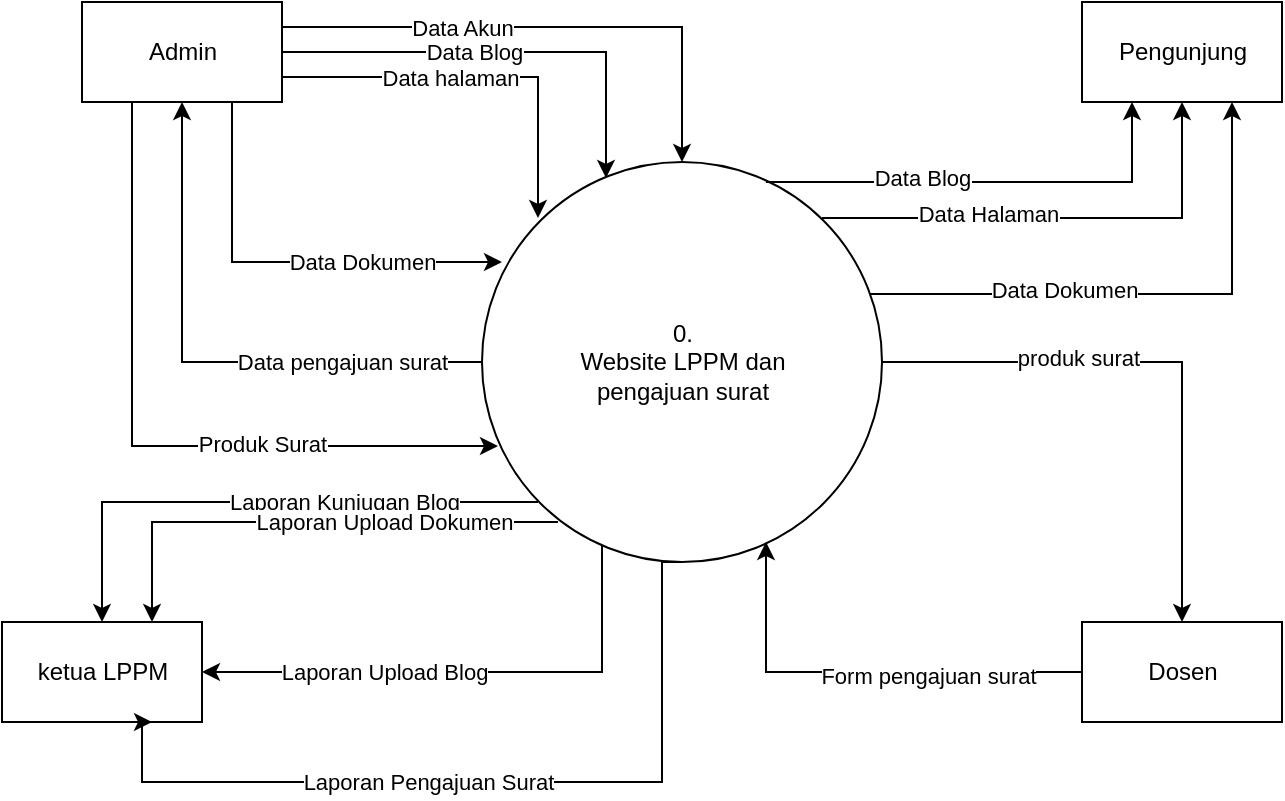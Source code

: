<mxfile version="20.6.2" type="device" pages="4"><diagram id="J01vbzXc4zqB6AE5ogVb" name="Page-1"><mxGraphModel dx="1646" dy="811" grid="1" gridSize="10" guides="1" tooltips="1" connect="1" arrows="1" fold="1" page="1" pageScale="1" pageWidth="850" pageHeight="1100" math="0" shadow="0"><root><mxCell id="0"/><mxCell id="1" parent="0"/><mxCell id="FjV6md5We6eaRktpdlPe-2" value="0.&lt;br&gt;Website LPPM dan &lt;br&gt;pengajuan surat" style="shape=ellipse;html=1;dashed=0;whitespace=wrap;aspect=fixed;perimeter=ellipsePerimeter;points=[[0,0.5,0,0,0],[0.04,0.71,0,0,0],[0.06,0.28,0,0,0],[0.14,0.14,0,0,0],[0.14,0.85,0,0,0],[0.3,0.96,0,0,0],[0.31,0.04,0,0,0],[0.5,0,0,0,0],[0.5,1,0,0,0],[0.71,0.05,0,0,0],[0.71,0.95,0,0,0],[0.85,0.14,0,0,0],[0.85,0.85,0,0,0],[0.96,0.7,0,0,0],[0.97,0.33,0,0,0],[1,0.5,0,0,0]];" parent="1" vertex="1"><mxGeometry x="320" y="320" width="200" height="200" as="geometry"/></mxCell><mxCell id="FjV6md5We6eaRktpdlPe-12" style="edgeStyle=orthogonalEdgeStyle;rounded=0;orthogonalLoop=1;jettySize=auto;html=1;exitX=1;exitY=0.25;exitDx=0;exitDy=0;entryX=0.5;entryY=0;entryDx=0;entryDy=0;entryPerimeter=0;" parent="1" source="FjV6md5We6eaRktpdlPe-3" target="FjV6md5We6eaRktpdlPe-2" edge="1"><mxGeometry relative="1" as="geometry"/></mxCell><mxCell id="FjV6md5We6eaRktpdlPe-13" value="Data Akun" style="edgeLabel;html=1;align=center;verticalAlign=middle;resizable=0;points=[];" parent="FjV6md5We6eaRktpdlPe-12" vertex="1" connectable="0"><mxGeometry x="-0.332" relative="1" as="geometry"><mxPoint as="offset"/></mxGeometry></mxCell><mxCell id="FjV6md5We6eaRktpdlPe-14" style="edgeStyle=orthogonalEdgeStyle;rounded=0;orthogonalLoop=1;jettySize=auto;html=1;exitX=1;exitY=0.5;exitDx=0;exitDy=0;entryX=0.31;entryY=0.04;entryDx=0;entryDy=0;entryPerimeter=0;" parent="1" source="FjV6md5We6eaRktpdlPe-3" target="FjV6md5We6eaRktpdlPe-2" edge="1"><mxGeometry relative="1" as="geometry"/></mxCell><mxCell id="FjV6md5We6eaRktpdlPe-15" value="Data Blog" style="edgeLabel;html=1;align=center;verticalAlign=middle;resizable=0;points=[];" parent="FjV6md5We6eaRktpdlPe-14" vertex="1" connectable="0"><mxGeometry x="-0.153" relative="1" as="geometry"><mxPoint as="offset"/></mxGeometry></mxCell><mxCell id="FjV6md5We6eaRktpdlPe-3" value="Admin" style="html=1;dashed=0;whitespace=wrap;" parent="1" vertex="1"><mxGeometry x="120" y="240" width="100" height="50" as="geometry"/></mxCell><mxCell id="FjV6md5We6eaRktpdlPe-8" style="edgeStyle=orthogonalEdgeStyle;rounded=0;orthogonalLoop=1;jettySize=auto;html=1;exitX=0;exitY=0.5;exitDx=0;exitDy=0;entryX=0.71;entryY=0.95;entryDx=0;entryDy=0;entryPerimeter=0;" parent="1" source="FjV6md5We6eaRktpdlPe-5" target="FjV6md5We6eaRktpdlPe-2" edge="1"><mxGeometry relative="1" as="geometry"/></mxCell><mxCell id="FjV6md5We6eaRktpdlPe-9" value="Form pengajuan surat" style="edgeLabel;html=1;align=center;verticalAlign=middle;resizable=0;points=[];" parent="FjV6md5We6eaRktpdlPe-8" vertex="1" connectable="0"><mxGeometry x="-0.305" y="2" relative="1" as="geometry"><mxPoint as="offset"/></mxGeometry></mxCell><mxCell id="FjV6md5We6eaRktpdlPe-5" value="Dosen" style="html=1;dashed=0;whitespace=wrap;" parent="1" vertex="1"><mxGeometry x="620" y="550" width="100" height="50" as="geometry"/></mxCell><mxCell id="FjV6md5We6eaRktpdlPe-10" style="edgeStyle=orthogonalEdgeStyle;rounded=0;orthogonalLoop=1;jettySize=auto;html=1;exitX=1;exitY=0.5;exitDx=0;exitDy=0;entryX=0.5;entryY=0;entryDx=0;entryDy=0;exitPerimeter=0;" parent="1" source="FjV6md5We6eaRktpdlPe-2" target="FjV6md5We6eaRktpdlPe-5" edge="1"><mxGeometry relative="1" as="geometry"><mxPoint x="630" y="585" as="sourcePoint"/><mxPoint x="430" y="530" as="targetPoint"/></mxGeometry></mxCell><mxCell id="FjV6md5We6eaRktpdlPe-11" value="produk surat" style="edgeLabel;html=1;align=center;verticalAlign=middle;resizable=0;points=[];" parent="FjV6md5We6eaRktpdlPe-10" vertex="1" connectable="0"><mxGeometry x="-0.305" y="2" relative="1" as="geometry"><mxPoint as="offset"/></mxGeometry></mxCell><mxCell id="FjV6md5We6eaRktpdlPe-16" style="edgeStyle=orthogonalEdgeStyle;rounded=0;orthogonalLoop=1;jettySize=auto;html=1;entryX=0.14;entryY=0.14;entryDx=0;entryDy=0;entryPerimeter=0;exitX=1;exitY=0.75;exitDx=0;exitDy=0;" parent="1" source="FjV6md5We6eaRktpdlPe-3" target="FjV6md5We6eaRktpdlPe-2" edge="1"><mxGeometry relative="1" as="geometry"><mxPoint x="200" y="340" as="sourcePoint"/><mxPoint x="392" y="338.0" as="targetPoint"/></mxGeometry></mxCell><mxCell id="FjV6md5We6eaRktpdlPe-17" value="Data halaman" style="edgeLabel;html=1;align=center;verticalAlign=middle;resizable=0;points=[];" parent="FjV6md5We6eaRktpdlPe-16" vertex="1" connectable="0"><mxGeometry x="-0.153" relative="1" as="geometry"><mxPoint as="offset"/></mxGeometry></mxCell><mxCell id="FjV6md5We6eaRktpdlPe-19" style="edgeStyle=orthogonalEdgeStyle;rounded=0;orthogonalLoop=1;jettySize=auto;html=1;entryX=0.05;entryY=0.25;entryDx=0;entryDy=0;entryPerimeter=0;exitX=0.75;exitY=1;exitDx=0;exitDy=0;" parent="1" source="FjV6md5We6eaRktpdlPe-3" target="FjV6md5We6eaRktpdlPe-2" edge="1"><mxGeometry relative="1" as="geometry"><mxPoint x="230" y="287.5" as="sourcePoint"/><mxPoint x="358" y="358.0" as="targetPoint"/><Array as="points"><mxPoint x="195" y="370"/></Array></mxGeometry></mxCell><mxCell id="FjV6md5We6eaRktpdlPe-20" value="Data Dokumen" style="edgeLabel;html=1;align=center;verticalAlign=middle;resizable=0;points=[];" parent="FjV6md5We6eaRktpdlPe-19" vertex="1" connectable="0"><mxGeometry x="-0.153" relative="1" as="geometry"><mxPoint x="54" as="offset"/></mxGeometry></mxCell><mxCell id="FjV6md5We6eaRktpdlPe-23" style="edgeStyle=orthogonalEdgeStyle;rounded=0;orthogonalLoop=1;jettySize=auto;html=1;exitX=0;exitY=0.5;exitDx=0;exitDy=0;exitPerimeter=0;entryX=0.5;entryY=1;entryDx=0;entryDy=0;" parent="1" source="FjV6md5We6eaRktpdlPe-2" target="FjV6md5We6eaRktpdlPe-3" edge="1"><mxGeometry relative="1" as="geometry"><mxPoint x="630" y="585" as="sourcePoint"/><mxPoint x="430" y="530" as="targetPoint"/></mxGeometry></mxCell><mxCell id="FjV6md5We6eaRktpdlPe-24" value="Data pengajuan surat" style="edgeLabel;html=1;align=center;verticalAlign=middle;resizable=0;points=[];" parent="FjV6md5We6eaRktpdlPe-23" vertex="1" connectable="0"><mxGeometry x="-0.305" y="2" relative="1" as="geometry"><mxPoint x="27" y="-2" as="offset"/></mxGeometry></mxCell><mxCell id="FjV6md5We6eaRktpdlPe-25" style="edgeStyle=orthogonalEdgeStyle;rounded=0;orthogonalLoop=1;jettySize=auto;html=1;entryX=0.04;entryY=0.71;entryDx=0;entryDy=0;entryPerimeter=0;exitX=0.25;exitY=1;exitDx=0;exitDy=0;" parent="1" source="FjV6md5We6eaRktpdlPe-3" target="FjV6md5We6eaRktpdlPe-2" edge="1"><mxGeometry relative="1" as="geometry"><mxPoint x="205" y="300" as="sourcePoint"/><mxPoint x="340" y="380" as="targetPoint"/><Array as="points"><mxPoint x="145" y="462"/></Array></mxGeometry></mxCell><mxCell id="FjV6md5We6eaRktpdlPe-26" value="Produk Surat" style="edgeLabel;html=1;align=center;verticalAlign=middle;resizable=0;points=[];" parent="FjV6md5We6eaRktpdlPe-25" vertex="1" connectable="0"><mxGeometry x="-0.153" relative="1" as="geometry"><mxPoint x="65" y="20" as="offset"/></mxGeometry></mxCell><mxCell id="FjV6md5We6eaRktpdlPe-27" style="edgeStyle=orthogonalEdgeStyle;rounded=0;orthogonalLoop=1;jettySize=auto;html=1;exitX=0.14;exitY=0.85;exitDx=0;exitDy=0;exitPerimeter=0;entryX=0.5;entryY=0;entryDx=0;entryDy=0;" parent="1" source="FjV6md5We6eaRktpdlPe-2" target="QwpoyOOewIVct0IgmUTu-1" edge="1"><mxGeometry relative="1" as="geometry"><mxPoint x="155" y="300" as="sourcePoint"/><mxPoint x="10" y="580" as="targetPoint"/><Array as="points"><mxPoint x="130" y="490"/></Array></mxGeometry></mxCell><mxCell id="FjV6md5We6eaRktpdlPe-28" value="Laporan Kunjugan Blog" style="edgeLabel;html=1;align=center;verticalAlign=middle;resizable=0;points=[];" parent="FjV6md5We6eaRktpdlPe-27" vertex="1" connectable="0"><mxGeometry x="-0.153" relative="1" as="geometry"><mxPoint x="20" as="offset"/></mxGeometry></mxCell><mxCell id="2uCeEwzkdNR8FN5pSj8G-1" value="Pengunjung" style="html=1;dashed=0;whitespace=wrap;" parent="1" vertex="1"><mxGeometry x="620" y="240" width="100" height="50" as="geometry"/></mxCell><mxCell id="2uCeEwzkdNR8FN5pSj8G-2" style="edgeStyle=orthogonalEdgeStyle;rounded=0;orthogonalLoop=1;jettySize=auto;html=1;exitX=0.97;exitY=0.33;exitDx=0;exitDy=0;entryX=0.75;entryY=1;entryDx=0;entryDy=0;exitPerimeter=0;" parent="1" source="FjV6md5We6eaRktpdlPe-2" target="2uCeEwzkdNR8FN5pSj8G-1" edge="1"><mxGeometry relative="1" as="geometry"><mxPoint x="530" y="430" as="sourcePoint"/><mxPoint x="680.0" y="560" as="targetPoint"/></mxGeometry></mxCell><mxCell id="2uCeEwzkdNR8FN5pSj8G-3" value="Data Dokumen" style="edgeLabel;html=1;align=center;verticalAlign=middle;resizable=0;points=[];" parent="2uCeEwzkdNR8FN5pSj8G-2" vertex="1" connectable="0"><mxGeometry x="-0.305" y="2" relative="1" as="geometry"><mxPoint as="offset"/></mxGeometry></mxCell><mxCell id="2uCeEwzkdNR8FN5pSj8G-5" style="edgeStyle=orthogonalEdgeStyle;rounded=0;orthogonalLoop=1;jettySize=auto;html=1;exitX=0.85;exitY=0.14;exitDx=0;exitDy=0;entryX=0.5;entryY=1;entryDx=0;entryDy=0;exitPerimeter=0;" parent="1" source="FjV6md5We6eaRktpdlPe-2" target="2uCeEwzkdNR8FN5pSj8G-1" edge="1"><mxGeometry relative="1" as="geometry"><mxPoint x="524" y="396" as="sourcePoint"/><mxPoint x="705.0" y="300.0" as="targetPoint"/></mxGeometry></mxCell><mxCell id="2uCeEwzkdNR8FN5pSj8G-6" value="Data Halaman" style="edgeLabel;html=1;align=center;verticalAlign=middle;resizable=0;points=[];" parent="2uCeEwzkdNR8FN5pSj8G-5" vertex="1" connectable="0"><mxGeometry x="-0.305" y="2" relative="1" as="geometry"><mxPoint as="offset"/></mxGeometry></mxCell><mxCell id="2uCeEwzkdNR8FN5pSj8G-8" style="edgeStyle=orthogonalEdgeStyle;rounded=0;orthogonalLoop=1;jettySize=auto;html=1;exitX=0.71;exitY=0.05;exitDx=0;exitDy=0;entryX=0.25;entryY=1;entryDx=0;entryDy=0;exitPerimeter=0;" parent="1" source="FjV6md5We6eaRktpdlPe-2" target="2uCeEwzkdNR8FN5pSj8G-1" edge="1"><mxGeometry relative="1" as="geometry"><mxPoint x="500" y="358.0" as="sourcePoint"/><mxPoint x="680.0" y="300.0" as="targetPoint"/></mxGeometry></mxCell><mxCell id="2uCeEwzkdNR8FN5pSj8G-9" value="Data Blog" style="edgeLabel;html=1;align=center;verticalAlign=middle;resizable=0;points=[];" parent="2uCeEwzkdNR8FN5pSj8G-8" vertex="1" connectable="0"><mxGeometry x="-0.305" y="2" relative="1" as="geometry"><mxPoint as="offset"/></mxGeometry></mxCell><mxCell id="QwpoyOOewIVct0IgmUTu-1" value="ketua LPPM" style="html=1;dashed=0;whitespace=wrap;" parent="1" vertex="1"><mxGeometry x="80" y="550" width="100" height="50" as="geometry"/></mxCell><mxCell id="QwpoyOOewIVct0IgmUTu-4" style="edgeStyle=orthogonalEdgeStyle;rounded=0;orthogonalLoop=1;jettySize=auto;html=1;exitX=0.14;exitY=0.85;exitDx=0;exitDy=0;exitPerimeter=0;entryX=0.75;entryY=0;entryDx=0;entryDy=0;" parent="1" target="QwpoyOOewIVct0IgmUTu-1" edge="1"><mxGeometry relative="1" as="geometry"><mxPoint x="358.0" y="500" as="sourcePoint"/><mxPoint x="140" y="560" as="targetPoint"/><Array as="points"><mxPoint x="155" y="500"/></Array></mxGeometry></mxCell><mxCell id="QwpoyOOewIVct0IgmUTu-5" value="Laporan Upload Dokumen" style="edgeLabel;html=1;align=center;verticalAlign=middle;resizable=0;points=[];" parent="QwpoyOOewIVct0IgmUTu-4" vertex="1" connectable="0"><mxGeometry x="-0.153" relative="1" as="geometry"><mxPoint x="20" as="offset"/></mxGeometry></mxCell><mxCell id="QwpoyOOewIVct0IgmUTu-6" style="edgeStyle=orthogonalEdgeStyle;rounded=0;orthogonalLoop=1;jettySize=auto;html=1;exitX=0.3;exitY=0.96;exitDx=0;exitDy=0;exitPerimeter=0;entryX=1;entryY=0.5;entryDx=0;entryDy=0;" parent="1" source="FjV6md5We6eaRktpdlPe-2" target="QwpoyOOewIVct0IgmUTu-1" edge="1"><mxGeometry relative="1" as="geometry"><mxPoint x="368.0" y="510" as="sourcePoint"/><mxPoint x="165" y="560" as="targetPoint"/><Array as="points"><mxPoint x="380" y="575"/></Array></mxGeometry></mxCell><mxCell id="QwpoyOOewIVct0IgmUTu-7" value="Laporan Upload Blog" style="edgeLabel;html=1;align=center;verticalAlign=middle;resizable=0;points=[];" parent="QwpoyOOewIVct0IgmUTu-6" vertex="1" connectable="0"><mxGeometry x="-0.153" relative="1" as="geometry"><mxPoint x="-61" as="offset"/></mxGeometry></mxCell><mxCell id="QwpoyOOewIVct0IgmUTu-9" style="edgeStyle=orthogonalEdgeStyle;rounded=0;orthogonalLoop=1;jettySize=auto;html=1;exitX=0.5;exitY=1;exitDx=0;exitDy=0;exitPerimeter=0;entryX=0.75;entryY=1;entryDx=0;entryDy=0;" parent="1" source="FjV6md5We6eaRktpdlPe-2" target="QwpoyOOewIVct0IgmUTu-1" edge="1"><mxGeometry relative="1" as="geometry"><mxPoint x="390" y="522.0" as="sourcePoint"/><mxPoint x="110" y="650" as="targetPoint"/><Array as="points"><mxPoint x="410" y="520"/><mxPoint x="410" y="630"/><mxPoint x="150" y="630"/><mxPoint x="150" y="600"/></Array></mxGeometry></mxCell><mxCell id="QwpoyOOewIVct0IgmUTu-10" value="Laporan Pengajuan Surat" style="edgeLabel;html=1;align=center;verticalAlign=middle;resizable=0;points=[];" parent="QwpoyOOewIVct0IgmUTu-9" vertex="1" connectable="0"><mxGeometry x="-0.153" relative="1" as="geometry"><mxPoint x="-61" as="offset"/></mxGeometry></mxCell></root></mxGraphModel></diagram><diagram id="7XB5S9abrsClDm6fUygt" name="Page-2"><mxGraphModel dx="700" dy="825" grid="1" gridSize="10" guides="1" tooltips="1" connect="1" arrows="1" fold="1" page="1" pageScale="1" pageWidth="850" pageHeight="1100" math="0" shadow="0"><root><mxCell id="0"/><mxCell id="1" parent="0"/><mxCell id="8--e5z0hm64IOT139rGv-4" style="edgeStyle=orthogonalEdgeStyle;rounded=0;orthogonalLoop=1;jettySize=auto;html=1;exitX=1;exitY=0.25;exitDx=0;exitDy=0;entryX=0;entryY=0.5;entryDx=0;entryDy=0;" parent="1" source="SvVg9u-npj5ZUvR0_mh_-1" target="5tX-ANJWbA70icCd6Jko-22" edge="1"><mxGeometry relative="1" as="geometry"/></mxCell><mxCell id="8--e5z0hm64IOT139rGv-5" value="Data Akun" style="edgeLabel;html=1;align=center;verticalAlign=middle;resizable=0;points=[];" parent="8--e5z0hm64IOT139rGv-4" vertex="1" connectable="0"><mxGeometry x="-0.221" relative="1" as="geometry"><mxPoint as="offset"/></mxGeometry></mxCell><mxCell id="8--e5z0hm64IOT139rGv-13" style="edgeStyle=orthogonalEdgeStyle;rounded=0;orthogonalLoop=1;jettySize=auto;html=1;exitX=1;exitY=0.5;exitDx=0;exitDy=0;entryX=0;entryY=0.5;entryDx=0;entryDy=0;" parent="1" source="SvVg9u-npj5ZUvR0_mh_-1" target="QsWtf8kcdy5j6WMz6DhI-1" edge="1"><mxGeometry relative="1" as="geometry"><Array as="points"><mxPoint x="200" y="132"/><mxPoint x="200" y="212"/></Array></mxGeometry></mxCell><mxCell id="8--e5z0hm64IOT139rGv-15" value="Data Blog" style="edgeLabel;html=1;align=center;verticalAlign=middle;resizable=0;points=[];" parent="8--e5z0hm64IOT139rGv-13" vertex="1" connectable="0"><mxGeometry x="0.582" y="3" relative="1" as="geometry"><mxPoint as="offset"/></mxGeometry></mxCell><mxCell id="8--e5z0hm64IOT139rGv-14" style="edgeStyle=orthogonalEdgeStyle;rounded=0;orthogonalLoop=1;jettySize=auto;html=1;exitX=1;exitY=0.75;exitDx=0;exitDy=0;entryX=0;entryY=0.5;entryDx=0;entryDy=0;" parent="1" source="SvVg9u-npj5ZUvR0_mh_-1" target="DU0ZOWHZCJ5Orh5jJc78-1" edge="1"><mxGeometry relative="1" as="geometry"/></mxCell><mxCell id="8--e5z0hm64IOT139rGv-16" value="Data Halaman" style="edgeLabel;html=1;align=center;verticalAlign=middle;resizable=0;points=[];" parent="8--e5z0hm64IOT139rGv-14" vertex="1" connectable="0"><mxGeometry x="0.692" y="2" relative="1" as="geometry"><mxPoint as="offset"/></mxGeometry></mxCell><mxCell id="8--e5z0hm64IOT139rGv-17" style="edgeStyle=orthogonalEdgeStyle;rounded=0;orthogonalLoop=1;jettySize=auto;html=1;exitX=0.75;exitY=1;exitDx=0;exitDy=0;entryX=0;entryY=0.5;entryDx=0;entryDy=0;" parent="1" source="SvVg9u-npj5ZUvR0_mh_-1" target="zamhP7GuXdFECybOdP0R-1" edge="1"><mxGeometry relative="1" as="geometry"/></mxCell><mxCell id="8--e5z0hm64IOT139rGv-18" value="Data Dokumen" style="edgeLabel;html=1;align=center;verticalAlign=middle;resizable=0;points=[];" parent="8--e5z0hm64IOT139rGv-17" vertex="1" connectable="0"><mxGeometry x="0.5" y="3" relative="1" as="geometry"><mxPoint x="30" y="3" as="offset"/></mxGeometry></mxCell><mxCell id="Oi59dz--gQ3Di1jLLl7V-4" style="edgeStyle=orthogonalEdgeStyle;rounded=0;orthogonalLoop=1;jettySize=auto;html=1;exitX=0;exitY=0.5;exitDx=0;exitDy=0;entryX=0.004;entryY=0.553;entryDx=0;entryDy=0;entryPerimeter=0;" parent="1" source="SvVg9u-npj5ZUvR0_mh_-1" target="8--e5z0hm64IOT139rGv-1" edge="1"><mxGeometry relative="1" as="geometry"><Array as="points"><mxPoint x="30" y="132"/><mxPoint x="30" y="607"/></Array></mxGeometry></mxCell><mxCell id="Oi59dz--gQ3Di1jLLl7V-5" value="Data&lt;br&gt;Produk&lt;br&gt;Surat" style="edgeLabel;html=1;align=center;verticalAlign=middle;resizable=0;points=[];" parent="Oi59dz--gQ3Di1jLLl7V-4" vertex="1" connectable="0"><mxGeometry x="-0.399" y="2" relative="1" as="geometry"><mxPoint as="offset"/></mxGeometry></mxCell><mxCell id="SvVg9u-npj5ZUvR0_mh_-1" value="Admin" style="html=1;dashed=0;whitespace=wrap;" parent="1" vertex="1"><mxGeometry x="40" y="107.5" width="100" height="50" as="geometry"/></mxCell><mxCell id="8--e5z0hm64IOT139rGv-19" value="Form&lt;br&gt;Pengajuan&amp;nbsp;&lt;br&gt;surat" style="edgeStyle=orthogonalEdgeStyle;rounded=0;orthogonalLoop=1;jettySize=auto;html=1;exitX=1;exitY=0.5;exitDx=0;exitDy=0;entryX=0;entryY=0.5;entryDx=0;entryDy=0;" parent="1" source="SvVg9u-npj5ZUvR0_mh_-2" target="zamhP7GuXdFECybOdP0R-2" edge="1"><mxGeometry relative="1" as="geometry"/></mxCell><mxCell id="SvVg9u-npj5ZUvR0_mh_-2" value="Dosen" style="html=1;dashed=0;whitespace=wrap;" parent="1" vertex="1"><mxGeometry x="60" y="452.5" width="100" height="50" as="geometry"/></mxCell><mxCell id="vsl3XCdWkTHwQ9zSXVYl-1" value="Pengunjung" style="html=1;dashed=0;whitespace=wrap;points=[[0,0,0,0,0],[0,0.24,0,0,0],[0,0.5,0,0,0],[0,0.76,0,0,0],[0,1,0,0,0],[0.25,0,0,0,0],[0.25,1,0,0,0],[0.5,0,0,0,0],[0.5,1,0,0,0],[0.75,0,0,0,0],[0.75,1,0,0,0],[1,0,0,0,0],[1,0.26,0,0,0],[1,0.5,0,0,0],[1,0.76,0,0,0],[1,1,0,0,0]];" parent="1" vertex="1"><mxGeometry x="670" y="770" width="100" height="50" as="geometry"/></mxCell><mxCell id="8--e5z0hm64IOT139rGv-7" style="edgeStyle=orthogonalEdgeStyle;rounded=0;orthogonalLoop=1;jettySize=auto;html=1;exitX=1;exitY=0.5;exitDx=0;exitDy=0;" parent="1" source="5tX-ANJWbA70icCd6Jko-22" target="8--e5z0hm64IOT139rGv-6" edge="1"><mxGeometry relative="1" as="geometry"/></mxCell><mxCell id="8--e5z0hm64IOT139rGv-27" value="Akun" style="edgeLabel;html=1;align=center;verticalAlign=middle;resizable=0;points=[];" parent="8--e5z0hm64IOT139rGv-7" vertex="1" connectable="0"><mxGeometry x="-0.325" y="-2" relative="1" as="geometry"><mxPoint as="offset"/></mxGeometry></mxCell><mxCell id="5tX-ANJWbA70icCd6Jko-22" value="1.&lt;br&gt;Proses&lt;br&gt;Data Akun" style="shape=ellipse;html=1;dashed=0;whitespace=wrap;aspect=fixed;perimeter=ellipsePerimeter;" parent="1" vertex="1"><mxGeometry x="240" y="80" width="85" height="85" as="geometry"/></mxCell><mxCell id="8--e5z0hm64IOT139rGv-22" value="Blog" style="edgeStyle=orthogonalEdgeStyle;rounded=0;orthogonalLoop=1;jettySize=auto;html=1;exitX=1;exitY=0.5;exitDx=0;exitDy=0;" parent="1" source="QsWtf8kcdy5j6WMz6DhI-1" target="8--e5z0hm64IOT139rGv-8" edge="1"><mxGeometry x="-0.083" y="3" relative="1" as="geometry"><mxPoint as="offset"/></mxGeometry></mxCell><mxCell id="QsWtf8kcdy5j6WMz6DhI-1" value="2.&lt;br&gt;Proses&lt;br&gt;Data Blog" style="shape=ellipse;html=1;dashed=0;whitespace=wrap;aspect=fixed;perimeter=ellipsePerimeter;" parent="1" vertex="1"><mxGeometry x="240" y="170" width="85" height="85" as="geometry"/></mxCell><mxCell id="8--e5z0hm64IOT139rGv-23" value="Halaman" style="edgeStyle=orthogonalEdgeStyle;rounded=0;orthogonalLoop=1;jettySize=auto;html=1;exitX=1;exitY=0.5;exitDx=0;exitDy=0;entryX=0;entryY=0.5;entryDx=0;entryDy=0;" parent="1" source="DU0ZOWHZCJ5Orh5jJc78-1" target="8--e5z0hm64IOT139rGv-9" edge="1"><mxGeometry relative="1" as="geometry"/></mxCell><mxCell id="DU0ZOWHZCJ5Orh5jJc78-1" value="3.&lt;br&gt;Proses&lt;br&gt;Data Halaman" style="shape=ellipse;html=1;dashed=0;whitespace=wrap;aspect=fixed;perimeter=ellipsePerimeter;" parent="1" vertex="1"><mxGeometry x="240" y="260" width="85" height="85" as="geometry"/></mxCell><mxCell id="8--e5z0hm64IOT139rGv-24" value="Dokumen" style="edgeStyle=orthogonalEdgeStyle;rounded=0;orthogonalLoop=1;jettySize=auto;html=1;exitX=1;exitY=0.5;exitDx=0;exitDy=0;" parent="1" source="zamhP7GuXdFECybOdP0R-1" target="8--e5z0hm64IOT139rGv-10" edge="1"><mxGeometry x="-0.217" relative="1" as="geometry"><mxPoint as="offset"/></mxGeometry></mxCell><mxCell id="zamhP7GuXdFECybOdP0R-1" value="4.&lt;br&gt;Proses&lt;br&gt;Data Dokumen" style="shape=ellipse;html=1;dashed=0;whitespace=wrap;aspect=fixed;perimeter=ellipsePerimeter;" parent="1" vertex="1"><mxGeometry x="240" y="350" width="85" height="85" as="geometry"/></mxCell><mxCell id="8--e5z0hm64IOT139rGv-25" value="Pengajuan Surat" style="edgeStyle=orthogonalEdgeStyle;rounded=0;orthogonalLoop=1;jettySize=auto;html=1;exitX=1;exitY=0.5;exitDx=0;exitDy=0;" parent="1" source="zamhP7GuXdFECybOdP0R-2" target="8--e5z0hm64IOT139rGv-11" edge="1"><mxGeometry relative="1" as="geometry"/></mxCell><mxCell id="zamhP7GuXdFECybOdP0R-2" value="5.&lt;br&gt;Proses&lt;br&gt;Data Pengajuan&lt;br&gt;Surat" style="shape=ellipse;html=1;dashed=0;whitespace=wrap;aspect=fixed;perimeter=ellipsePerimeter;" parent="1" vertex="1"><mxGeometry x="240" y="435" width="85" height="85" as="geometry"/></mxCell><mxCell id="8--e5z0hm64IOT139rGv-26" value="Produk Surat" style="edgeStyle=orthogonalEdgeStyle;rounded=0;orthogonalLoop=1;jettySize=auto;html=1;exitX=1;exitY=0.5;exitDx=0;exitDy=0;" parent="1" source="8--e5z0hm64IOT139rGv-1" target="8--e5z0hm64IOT139rGv-12" edge="1"><mxGeometry relative="1" as="geometry"/></mxCell><mxCell id="8--e5z0hm64IOT139rGv-1" value="6.&lt;br&gt;Proses&lt;br&gt;Data produk&lt;br&gt;Surat (balasan)" style="shape=ellipse;html=1;dashed=0;whitespace=wrap;aspect=fixed;perimeter=ellipsePerimeter;" parent="1" vertex="1"><mxGeometry x="240" y="560" width="85" height="85" as="geometry"/></mxCell><mxCell id="eNi_kkzHXjzwG99R1wFS-13" style="edgeStyle=orthogonalEdgeStyle;rounded=0;orthogonalLoop=1;jettySize=auto;html=1;exitX=1;exitY=0.51;exitDx=0;exitDy=0;exitPerimeter=0;entryX=0.5;entryY=0;entryDx=0;entryDy=0;entryPerimeter=0;" parent="1" source="8--e5z0hm64IOT139rGv-3" target="eNi_kkzHXjzwG99R1wFS-12" edge="1"><mxGeometry relative="1" as="geometry"/></mxCell><mxCell id="8--e5z0hm64IOT139rGv-3" value="7.&lt;br&gt;Proses&lt;br&gt;Pengumpulan&lt;br&gt;Data dan &lt;br&gt;pembuatan &lt;br&gt;laporan" style="shape=ellipse;html=1;dashed=0;whitespace=wrap;aspect=fixed;perimeter=ellipsePerimeter;points=[[0,0.51,0,0,0],[0.14,0.14,0,0,0],[0.14,0.86,0,0,0],[0.26,0.93,0,0,0],[0.28,0.06,0,0,0],[0.51,0,0,0,0],[0.51,1,0,0,0],[0.67,0.04,0,0,0],[0.68,0.94,0,0,0],[0.86,0.14,0,0,0],[0.86,0.86,0,0,0],[1,0.51,0,0,0]];" parent="1" vertex="1"><mxGeometry x="695" y="505" width="115" height="115" as="geometry"/></mxCell><mxCell id="Oi59dz--gQ3Di1jLLl7V-10" style="edgeStyle=orthogonalEdgeStyle;rounded=0;orthogonalLoop=1;jettySize=auto;html=1;exitX=1;exitY=0.5;exitDx=0;exitDy=0;entryX=0.86;entryY=0.14;entryDx=0;entryDy=0;entryPerimeter=0;" parent="1" source="8--e5z0hm64IOT139rGv-6" target="8--e5z0hm64IOT139rGv-3" edge="1"><mxGeometry relative="1" as="geometry"/></mxCell><mxCell id="Oi59dz--gQ3Di1jLLl7V-17" value="Akun" style="edgeLabel;html=1;align=center;verticalAlign=middle;resizable=0;points=[];" parent="Oi59dz--gQ3Di1jLLl7V-10" vertex="1" connectable="0"><mxGeometry x="-0.695" relative="1" as="geometry"><mxPoint as="offset"/></mxGeometry></mxCell><mxCell id="8--e5z0hm64IOT139rGv-6" value="Akun" style="html=1;dashed=0;whitespace=wrap;shape=partialRectangle;right=0;left=0;" parent="1" vertex="1"><mxGeometry x="440" y="107.5" width="100" height="30" as="geometry"/></mxCell><mxCell id="Oi59dz--gQ3Di1jLLl7V-11" style="edgeStyle=orthogonalEdgeStyle;rounded=0;orthogonalLoop=1;jettySize=auto;html=1;exitX=1;exitY=0.5;exitDx=0;exitDy=0;entryX=0.67;entryY=0.04;entryDx=0;entryDy=0;entryPerimeter=0;" parent="1" source="8--e5z0hm64IOT139rGv-8" target="8--e5z0hm64IOT139rGv-3" edge="1"><mxGeometry relative="1" as="geometry"/></mxCell><mxCell id="Oi59dz--gQ3Di1jLLl7V-16" value="Blog" style="edgeLabel;html=1;align=center;verticalAlign=middle;resizable=0;points=[];" parent="Oi59dz--gQ3Di1jLLl7V-11" vertex="1" connectable="0"><mxGeometry x="-0.637" relative="1" as="geometry"><mxPoint as="offset"/></mxGeometry></mxCell><mxCell id="8--e5z0hm64IOT139rGv-8" value="Blog" style="html=1;dashed=0;whitespace=wrap;shape=partialRectangle;right=0;left=0;" parent="1" vertex="1"><mxGeometry x="445" y="197.5" width="100" height="30" as="geometry"/></mxCell><mxCell id="Oi59dz--gQ3Di1jLLl7V-12" style="edgeStyle=orthogonalEdgeStyle;rounded=0;orthogonalLoop=1;jettySize=auto;html=1;exitX=1;exitY=0.5;exitDx=0;exitDy=0;" parent="1" source="8--e5z0hm64IOT139rGv-9" target="8--e5z0hm64IOT139rGv-3" edge="1"><mxGeometry relative="1" as="geometry"/></mxCell><mxCell id="Oi59dz--gQ3Di1jLLl7V-15" value="Halaman" style="edgeLabel;html=1;align=center;verticalAlign=middle;resizable=0;points=[];" parent="Oi59dz--gQ3Di1jLLl7V-12" vertex="1" connectable="0"><mxGeometry x="-0.565" y="-2" relative="1" as="geometry"><mxPoint as="offset"/></mxGeometry></mxCell><mxCell id="8--e5z0hm64IOT139rGv-9" value="Halaman" style="html=1;dashed=0;whitespace=wrap;shape=partialRectangle;right=0;left=0;" parent="1" vertex="1"><mxGeometry x="440" y="287.5" width="100" height="30" as="geometry"/></mxCell><mxCell id="Oi59dz--gQ3Di1jLLl7V-13" style="edgeStyle=orthogonalEdgeStyle;rounded=0;orthogonalLoop=1;jettySize=auto;html=1;exitX=1;exitY=0.5;exitDx=0;exitDy=0;entryX=0.28;entryY=0.06;entryDx=0;entryDy=0;entryPerimeter=0;" parent="1" source="8--e5z0hm64IOT139rGv-10" target="8--e5z0hm64IOT139rGv-3" edge="1"><mxGeometry relative="1" as="geometry"/></mxCell><mxCell id="Oi59dz--gQ3Di1jLLl7V-14" value="Dokumen" style="edgeLabel;html=1;align=center;verticalAlign=middle;resizable=0;points=[];" parent="Oi59dz--gQ3Di1jLLl7V-13" vertex="1" connectable="0"><mxGeometry x="-0.461" y="-1" relative="1" as="geometry"><mxPoint as="offset"/></mxGeometry></mxCell><mxCell id="8--e5z0hm64IOT139rGv-10" value="Dokumen" style="html=1;dashed=0;whitespace=wrap;shape=partialRectangle;right=0;left=0;" parent="1" vertex="1"><mxGeometry x="440" y="377.5" width="100" height="30" as="geometry"/></mxCell><mxCell id="Oi59dz--gQ3Di1jLLl7V-7" value="&#10;&lt;span style=&quot;color: rgb(0, 0, 0); font-family: Helvetica; font-size: 11px; font-style: normal; font-variant-ligatures: normal; font-variant-caps: normal; font-weight: 400; letter-spacing: normal; orphans: 2; text-align: center; text-indent: 0px; text-transform: none; widows: 2; word-spacing: 0px; -webkit-text-stroke-width: 0px; background-color: rgb(255, 255, 255); text-decoration-thickness: initial; text-decoration-style: initial; text-decoration-color: initial; float: none; display: inline !important;&quot;&gt;Pengajuan Surat&lt;/span&gt;&#10;&#10;" style="edgeStyle=orthogonalEdgeStyle;rounded=0;orthogonalLoop=1;jettySize=auto;html=1;exitX=1;exitY=0.5;exitDx=0;exitDy=0;entryX=0;entryY=0.5;entryDx=0;entryDy=0;entryPerimeter=0;" parent="1" source="8--e5z0hm64IOT139rGv-11" target="Oi59dz--gQ3Di1jLLl7V-6" edge="1"><mxGeometry relative="1" as="geometry"/></mxCell><mxCell id="8--e5z0hm64IOT139rGv-11" value="Pengajuan Surat" style="html=1;dashed=0;whitespace=wrap;shape=partialRectangle;right=0;left=0;" parent="1" vertex="1"><mxGeometry x="440" y="462.5" width="100" height="30" as="geometry"/></mxCell><mxCell id="Oi59dz--gQ3Di1jLLl7V-18" style="edgeStyle=orthogonalEdgeStyle;rounded=0;orthogonalLoop=1;jettySize=auto;html=1;exitX=1;exitY=0.5;exitDx=0;exitDy=0;" parent="1" source="8--e5z0hm64IOT139rGv-12" target="8--e5z0hm64IOT139rGv-3" edge="1"><mxGeometry relative="1" as="geometry"/></mxCell><mxCell id="Oi59dz--gQ3Di1jLLl7V-19" style="edgeStyle=orthogonalEdgeStyle;rounded=0;orthogonalLoop=1;jettySize=auto;html=1;exitX=0.5;exitY=0;exitDx=0;exitDy=0;entryX=0.397;entryY=1.008;entryDx=0;entryDy=0;entryPerimeter=0;" parent="1" source="8--e5z0hm64IOT139rGv-12" target="SvVg9u-npj5ZUvR0_mh_-2" edge="1"><mxGeometry relative="1" as="geometry"/></mxCell><mxCell id="Oi59dz--gQ3Di1jLLl7V-20" value="Produk Surat" style="edgeLabel;html=1;align=center;verticalAlign=middle;resizable=0;points=[];" parent="Oi59dz--gQ3Di1jLLl7V-19" vertex="1" connectable="0"><mxGeometry x="-0.071" relative="1" as="geometry"><mxPoint as="offset"/></mxGeometry></mxCell><mxCell id="8--e5z0hm64IOT139rGv-12" value="Produk Surat" style="html=1;dashed=0;whitespace=wrap;shape=partialRectangle;right=0;left=0;" parent="1" vertex="1"><mxGeometry x="440" y="590" width="100" height="30" as="geometry"/></mxCell><mxCell id="Oi59dz--gQ3Di1jLLl7V-6" value="A" style="verticalLabelPosition=bottom;verticalAlign=top;html=1;shape=mxgraph.flowchart.on-page_reference;" parent="1" vertex="1"><mxGeometry x="650" y="462.5" width="30" height="30" as="geometry"/></mxCell><mxCell id="Oi59dz--gQ3Di1jLLl7V-8" value="A" style="verticalLabelPosition=bottom;verticalAlign=top;html=1;shape=mxgraph.flowchart.on-page_reference;" parent="1" vertex="1"><mxGeometry x="30" y="20" width="30" height="30" as="geometry"/></mxCell><mxCell id="Oi59dz--gQ3Di1jLLl7V-9" value="&#10;&lt;span style=&quot;color: rgb(0, 0, 0); font-family: Helvetica; font-size: 11px; font-style: normal; font-variant-ligatures: normal; font-variant-caps: normal; font-weight: 400; letter-spacing: normal; orphans: 2; text-align: center; text-indent: 0px; text-transform: none; widows: 2; word-spacing: 0px; -webkit-text-stroke-width: 0px; background-color: rgb(255, 255, 255); text-decoration-thickness: initial; text-decoration-style: initial; text-decoration-color: initial; float: none; display: inline !important;&quot;&gt;Pengajuan Surat&lt;/span&gt;&#10;&#10;" style="edgeStyle=orthogonalEdgeStyle;rounded=0;orthogonalLoop=1;jettySize=auto;html=1;exitX=1;exitY=0.5;exitDx=0;exitDy=0;entryX=0.5;entryY=0;entryDx=0;entryDy=0;exitPerimeter=0;" parent="1" source="Oi59dz--gQ3Di1jLLl7V-8" target="SvVg9u-npj5ZUvR0_mh_-1" edge="1"><mxGeometry x="0.268" y="30" relative="1" as="geometry"><mxPoint x="550" y="487.5" as="sourcePoint"/><mxPoint x="660" y="487.5" as="targetPoint"/><mxPoint as="offset"/></mxGeometry></mxCell><mxCell id="eNi_kkzHXjzwG99R1wFS-6" style="edgeStyle=orthogonalEdgeStyle;rounded=0;orthogonalLoop=1;jettySize=auto;html=1;exitX=0.68;exitY=0.94;exitDx=0;exitDy=0;entryX=0.75;entryY=0;entryDx=0;entryDy=0;entryPerimeter=0;exitPerimeter=0;" parent="1" source="8--e5z0hm64IOT139rGv-3" target="vsl3XCdWkTHwQ9zSXVYl-1" edge="1"><mxGeometry relative="1" as="geometry"><mxPoint x="385" y="750.02" as="sourcePoint"/><mxPoint x="612.05" y="1047.12" as="targetPoint"/></mxGeometry></mxCell><mxCell id="eNi_kkzHXjzwG99R1wFS-7" value="Blog" style="edgeLabel;html=1;align=center;verticalAlign=middle;resizable=0;points=[];" parent="eNi_kkzHXjzwG99R1wFS-6" vertex="1" connectable="0"><mxGeometry x="-0.637" relative="1" as="geometry"><mxPoint as="offset"/></mxGeometry></mxCell><mxCell id="eNi_kkzHXjzwG99R1wFS-8" style="edgeStyle=orthogonalEdgeStyle;rounded=0;orthogonalLoop=1;jettySize=auto;html=1;exitX=0.51;exitY=1;exitDx=0;exitDy=0;exitPerimeter=0;entryX=0.5;entryY=0;entryDx=0;entryDy=0;entryPerimeter=0;" parent="1" source="8--e5z0hm64IOT139rGv-3" target="vsl3XCdWkTHwQ9zSXVYl-1" edge="1"><mxGeometry relative="1" as="geometry"><mxPoint x="380" y="840.02" as="sourcePoint"/><mxPoint x="592.5" y="1042.52" as="targetPoint"/><Array as="points"><mxPoint x="754" y="680"/><mxPoint x="720" y="680"/></Array></mxGeometry></mxCell><mxCell id="eNi_kkzHXjzwG99R1wFS-9" value="Halaman" style="edgeLabel;html=1;align=center;verticalAlign=middle;resizable=0;points=[];" parent="eNi_kkzHXjzwG99R1wFS-8" vertex="1" connectable="0"><mxGeometry x="-0.565" y="-2" relative="1" as="geometry"><mxPoint as="offset"/></mxGeometry></mxCell><mxCell id="eNi_kkzHXjzwG99R1wFS-10" style="edgeStyle=orthogonalEdgeStyle;rounded=0;orthogonalLoop=1;jettySize=auto;html=1;exitX=0.26;exitY=0.93;exitDx=0;exitDy=0;entryX=0.25;entryY=0;entryDx=0;entryDy=0;entryPerimeter=0;exitPerimeter=0;" parent="1" source="8--e5z0hm64IOT139rGv-3" target="vsl3XCdWkTHwQ9zSXVYl-1" edge="1"><mxGeometry relative="1" as="geometry"><mxPoint x="380" y="930.02" as="sourcePoint"/><mxPoint x="567.2" y="1049.42" as="targetPoint"/><Array as="points"><mxPoint x="695" y="612"/></Array></mxGeometry></mxCell><mxCell id="eNi_kkzHXjzwG99R1wFS-11" value="Dokumen" style="edgeLabel;html=1;align=center;verticalAlign=middle;resizable=0;points=[];" parent="eNi_kkzHXjzwG99R1wFS-10" vertex="1" connectable="0"><mxGeometry x="-0.461" y="-1" relative="1" as="geometry"><mxPoint as="offset"/></mxGeometry></mxCell><mxCell id="eNi_kkzHXjzwG99R1wFS-12" value="B" style="verticalLabelPosition=bottom;verticalAlign=top;html=1;shape=mxgraph.flowchart.on-page_reference;" parent="1" vertex="1"><mxGeometry x="820" y="810" width="30" height="30" as="geometry"/></mxCell><mxCell id="eNi_kkzHXjzwG99R1wFS-18" value="Laporan Kunjungan Bgog&amp;nbsp;" style="edgeStyle=orthogonalEdgeStyle;rounded=0;orthogonalLoop=1;jettySize=auto;html=1;exitX=0.5;exitY=0;exitDx=0;exitDy=0;exitPerimeter=0;entryX=0.5;entryY=0;entryDx=0;entryDy=0;" parent="1" source="eNi_kkzHXjzwG99R1wFS-15" target="eNi_kkzHXjzwG99R1wFS-17" edge="1"><mxGeometry relative="1" as="geometry"/></mxCell><mxCell id="F9Cqy2ofFzw2FHcmQ2gU-1" style="edgeStyle=orthogonalEdgeStyle;rounded=0;orthogonalLoop=1;jettySize=auto;html=1;exitX=1;exitY=0.5;exitDx=0;exitDy=0;exitPerimeter=0;entryX=0;entryY=0.25;entryDx=0;entryDy=0;" parent="1" source="eNi_kkzHXjzwG99R1wFS-15" target="eNi_kkzHXjzwG99R1wFS-17" edge="1"><mxGeometry relative="1" as="geometry"/></mxCell><mxCell id="F9Cqy2ofFzw2FHcmQ2gU-2" value="Laporan Upload Blog" style="edgeLabel;html=1;align=center;verticalAlign=middle;resizable=0;points=[];" parent="F9Cqy2ofFzw2FHcmQ2gU-1" vertex="1" connectable="0"><mxGeometry x="-0.14" y="-1" relative="1" as="geometry"><mxPoint as="offset"/></mxGeometry></mxCell><mxCell id="eNi_kkzHXjzwG99R1wFS-15" value="B" style="verticalLabelPosition=bottom;verticalAlign=top;html=1;shape=mxgraph.flowchart.on-page_reference;" parent="1" vertex="1"><mxGeometry x="60" y="700" width="30" height="30" as="geometry"/></mxCell><mxCell id="eNi_kkzHXjzwG99R1wFS-17" value="Kepala LPPM" style="html=1;dashed=0;whitespace=wrap;" parent="1" vertex="1"><mxGeometry x="225" y="770" width="100" height="50" as="geometry"/></mxCell><mxCell id="NzfYTzhCtsCmCH1mNDym-1" style="edgeStyle=orthogonalEdgeStyle;rounded=0;orthogonalLoop=1;jettySize=auto;html=1;entryX=0.25;entryY=0;entryDx=0;entryDy=0;exitX=0.855;exitY=0.145;exitDx=0;exitDy=0;exitPerimeter=0;" parent="1" source="eNi_kkzHXjzwG99R1wFS-15" edge="1"><mxGeometry relative="1" as="geometry"><mxPoint x="110" y="770" as="sourcePoint"/><mxPoint x="260" y="780" as="targetPoint"/><Array as="points"><mxPoint x="86" y="700"/><mxPoint x="260" y="700"/></Array></mxGeometry></mxCell><mxCell id="NzfYTzhCtsCmCH1mNDym-2" value="Laporan Upload Dokumen" style="edgeLabel;html=1;align=center;verticalAlign=middle;resizable=0;points=[];" parent="NzfYTzhCtsCmCH1mNDym-1" vertex="1" connectable="0"><mxGeometry x="-0.14" y="-1" relative="1" as="geometry"><mxPoint as="offset"/></mxGeometry></mxCell><mxCell id="Jsnd3mepKCHvjmIwQ4Pz-1" style="edgeStyle=orthogonalEdgeStyle;rounded=0;orthogonalLoop=1;jettySize=auto;html=1;exitX=0.855;exitY=0.855;exitDx=0;exitDy=0;exitPerimeter=0;entryX=0;entryY=0.5;entryDx=0;entryDy=0;" parent="1" source="eNi_kkzHXjzwG99R1wFS-15" target="eNi_kkzHXjzwG99R1wFS-17" edge="1"><mxGeometry relative="1" as="geometry"><mxPoint x="100" y="725" as="sourcePoint"/><mxPoint x="180" y="840" as="targetPoint"/><Array as="points"><mxPoint x="86" y="795"/></Array></mxGeometry></mxCell><mxCell id="Jsnd3mepKCHvjmIwQ4Pz-2" value="Laporan pengajuan surat" style="edgeLabel;html=1;align=center;verticalAlign=middle;resizable=0;points=[];" parent="Jsnd3mepKCHvjmIwQ4Pz-1" vertex="1" connectable="0"><mxGeometry x="-0.14" y="-1" relative="1" as="geometry"><mxPoint x="34" y="-1" as="offset"/></mxGeometry></mxCell></root></mxGraphModel></diagram><diagram id="xkeUWGNW2vLJ2ihTxlyt" name="Page-3"><mxGraphModel dx="1385" dy="695" grid="1" gridSize="10" guides="1" tooltips="1" connect="1" arrows="1" fold="1" page="1" pageScale="1" pageWidth="850" pageHeight="1100" math="0" shadow="0"><root><mxCell id="0"/><mxCell id="1" parent="0"/><mxCell id="mWePjDfcLaNshr110zwQ-1" value="&lt;span style=&quot;color: rgb(0, 0, 0); font-family: Helvetica; font-size: 12px; font-style: normal; font-variant-ligatures: normal; font-variant-caps: normal; font-weight: 400; letter-spacing: normal; orphans: 2; text-align: center; text-indent: 0px; text-transform: none; widows: 2; word-spacing: 0px; -webkit-text-stroke-width: 0px; background-color: rgb(248, 249, 250); text-decoration-thickness: initial; text-decoration-style: initial; text-decoration-color: initial; float: none; display: inline !important;&quot;&gt;Website LPPM dan&lt;/span&gt;&lt;br style=&quot;color: rgb(0, 0, 0); font-family: Helvetica; font-size: 12px; font-style: normal; font-variant-ligatures: normal; font-variant-caps: normal; font-weight: 400; letter-spacing: normal; orphans: 2; text-align: center; text-indent: 0px; text-transform: none; widows: 2; word-spacing: 0px; -webkit-text-stroke-width: 0px; background-color: rgb(248, 249, 250); text-decoration-thickness: initial; text-decoration-style: initial; text-decoration-color: initial;&quot;&gt;&lt;span style=&quot;color: rgb(0, 0, 0); font-family: Helvetica; font-size: 12px; font-style: normal; font-variant-ligatures: normal; font-variant-caps: normal; font-weight: 400; letter-spacing: normal; orphans: 2; text-align: center; text-indent: 0px; text-transform: none; widows: 2; word-spacing: 0px; -webkit-text-stroke-width: 0px; background-color: rgb(248, 249, 250); text-decoration-thickness: initial; text-decoration-style: initial; text-decoration-color: initial; float: none; display: inline !important;&quot;&gt;pengajuan surat (Pengunjung)&lt;/span&gt;" style="rounded=0;whiteSpace=wrap;html=1;" vertex="1" parent="1"><mxGeometry x="390" y="40" width="190" height="60" as="geometry"/></mxCell><mxCell id="mWePjDfcLaNshr110zwQ-2" value="Home" style="rounded=0;whiteSpace=wrap;html=1;" vertex="1" parent="1"><mxGeometry x="40" y="120" width="120" height="40" as="geometry"/></mxCell><mxCell id="zkLuhEmQMq-N6Nl8Zury-12" style="edgeStyle=orthogonalEdgeStyle;rounded=0;orthogonalLoop=1;jettySize=auto;html=1;exitX=0.08;exitY=1;exitDx=0;exitDy=0;exitPerimeter=0;entryX=0;entryY=0.5;entryDx=0;entryDy=0;" edge="1" parent="1" source="zkLuhEmQMq-N6Nl8Zury-1" target="zkLuhEmQMq-N6Nl8Zury-11"><mxGeometry relative="1" as="geometry"><Array as="points"><mxPoint x="330" y="180"/><mxPoint x="330" y="180"/><mxPoint x="330" y="200"/></Array></mxGeometry></mxCell><mxCell id="zkLuhEmQMq-N6Nl8Zury-14" style="edgeStyle=orthogonalEdgeStyle;rounded=0;orthogonalLoop=1;jettySize=auto;html=1;exitX=0.08;exitY=1;exitDx=0;exitDy=0;exitPerimeter=0;entryX=0;entryY=0.5;entryDx=0;entryDy=0;" edge="1" parent="1" source="zkLuhEmQMq-N6Nl8Zury-1" target="zkLuhEmQMq-N6Nl8Zury-13"><mxGeometry relative="1" as="geometry"><Array as="points"><mxPoint x="330" y="195"/><mxPoint x="330" y="195"/><mxPoint x="330" y="250"/></Array></mxGeometry></mxCell><mxCell id="zkLuhEmQMq-N6Nl8Zury-16" style="edgeStyle=orthogonalEdgeStyle;rounded=0;orthogonalLoop=1;jettySize=auto;html=1;exitX=0.08;exitY=1;exitDx=0;exitDy=0;exitPerimeter=0;entryX=0;entryY=0.5;entryDx=0;entryDy=0;" edge="1" parent="1" source="zkLuhEmQMq-N6Nl8Zury-1" target="zkLuhEmQMq-N6Nl8Zury-15"><mxGeometry relative="1" as="geometry"><Array as="points"><mxPoint x="330" y="220"/><mxPoint x="330" y="220"/><mxPoint x="330" y="300"/></Array></mxGeometry></mxCell><mxCell id="zkLuhEmQMq-N6Nl8Zury-18" style="edgeStyle=orthogonalEdgeStyle;rounded=0;orthogonalLoop=1;jettySize=auto;html=1;exitX=0.08;exitY=1;exitDx=0;exitDy=0;exitPerimeter=0;entryX=0.008;entryY=0.558;entryDx=0;entryDy=0;entryPerimeter=0;" edge="1" parent="1" source="zkLuhEmQMq-N6Nl8Zury-1" target="zkLuhEmQMq-N6Nl8Zury-17"><mxGeometry relative="1" as="geometry"><Array as="points"><mxPoint x="330" y="245"/><mxPoint x="330" y="245"/><mxPoint x="330" y="352"/></Array></mxGeometry></mxCell><mxCell id="zkLuhEmQMq-N6Nl8Zury-20" style="edgeStyle=orthogonalEdgeStyle;rounded=0;orthogonalLoop=1;jettySize=auto;html=1;exitX=0.08;exitY=1;exitDx=0;exitDy=0;exitPerimeter=0;entryX=0;entryY=0.5;entryDx=0;entryDy=0;" edge="1" parent="1" source="zkLuhEmQMq-N6Nl8Zury-1" target="zkLuhEmQMq-N6Nl8Zury-19"><mxGeometry relative="1" as="geometry"><Array as="points"><mxPoint x="330" y="270"/><mxPoint x="330" y="270"/><mxPoint x="330" y="400"/></Array></mxGeometry></mxCell><mxCell id="zkLuhEmQMq-N6Nl8Zury-1" value="Informasi" style="rounded=0;whiteSpace=wrap;html=1;points=[[0,0,0,0,0],[0,0.25,0,0,0],[0,0.5,0,0,0],[0,0.75,0,0,0],[0,1,0,0,0],[0.08,1,0,0,0],[0.25,0,0,0,0],[0.25,1,0,0,0],[0.5,0,0,0,0],[0.5,1,0,0,0],[0.75,0,0,0,0],[0.75,1,0,0,0],[1,0,0,0,0],[1,0.25,0,0,0],[1,0.5,0,0,0],[1,0.75,0,0,0],[1,1,0,0,0]];" vertex="1" parent="1"><mxGeometry x="320" y="120" width="120" height="40" as="geometry"/></mxCell><mxCell id="zkLuhEmQMq-N6Nl8Zury-2" value="Jurnal" style="rounded=0;whiteSpace=wrap;html=1;" vertex="1" parent="1"><mxGeometry x="460" y="120" width="120" height="40" as="geometry"/></mxCell><mxCell id="zkLuhEmQMq-N6Nl8Zury-22" style="edgeStyle=orthogonalEdgeStyle;rounded=0;orthogonalLoop=1;jettySize=auto;html=1;exitX=0.09;exitY=1;exitDx=0;exitDy=0;exitPerimeter=0;entryX=0;entryY=0.5;entryDx=0;entryDy=0;" edge="1" parent="1" source="zkLuhEmQMq-N6Nl8Zury-3" target="zkLuhEmQMq-N6Nl8Zury-21"><mxGeometry relative="1" as="geometry"><Array as="points"><mxPoint x="611" y="200"/></Array></mxGeometry></mxCell><mxCell id="zkLuhEmQMq-N6Nl8Zury-24" style="edgeStyle=orthogonalEdgeStyle;rounded=0;orthogonalLoop=1;jettySize=auto;html=1;exitX=0.09;exitY=1;exitDx=0;exitDy=0;exitPerimeter=0;entryX=0;entryY=0.5;entryDx=0;entryDy=0;" edge="1" parent="1" source="zkLuhEmQMq-N6Nl8Zury-3" target="zkLuhEmQMq-N6Nl8Zury-23"><mxGeometry relative="1" as="geometry"><Array as="points"><mxPoint x="611" y="250"/></Array></mxGeometry></mxCell><mxCell id="zkLuhEmQMq-N6Nl8Zury-28" style="edgeStyle=orthogonalEdgeStyle;rounded=0;orthogonalLoop=1;jettySize=auto;html=1;exitX=0.09;exitY=1;exitDx=0;exitDy=0;exitPerimeter=0;entryX=0;entryY=0.5;entryDx=0;entryDy=0;" edge="1" parent="1" source="zkLuhEmQMq-N6Nl8Zury-3" target="zkLuhEmQMq-N6Nl8Zury-27"><mxGeometry relative="1" as="geometry"><Array as="points"><mxPoint x="611" y="220"/><mxPoint x="610" y="220"/><mxPoint x="610" y="300"/></Array></mxGeometry></mxCell><mxCell id="zkLuhEmQMq-N6Nl8Zury-3" value="Download" style="rounded=0;whiteSpace=wrap;html=1;points=[[0,0,0,0,0],[0,0.25,0,0,0],[0,0.5,0,0,0],[0,0.75,0,0,0],[0,1,0,0,0],[0.09,1,0,0,0],[0.25,0,0,0,0],[0.25,1,0,0,0],[0.5,0,0,0,0],[0.5,1,0,0,0],[0.75,0,0,0,0],[0.75,1,0,0,0],[1,0,0,0,0],[1,0.25,0,0,0],[1,0.5,0,0,0],[1,0.75,0,0,0],[1,1,0,0,0]];" vertex="1" parent="1"><mxGeometry x="600" y="120" width="120" height="40" as="geometry"/></mxCell><mxCell id="zkLuhEmQMq-N6Nl8Zury-4" value="Kontak" style="rounded=0;whiteSpace=wrap;html=1;" vertex="1" parent="1"><mxGeometry x="740" y="120" width="120" height="40" as="geometry"/></mxCell><mxCell id="zkLuhEmQMq-N6Nl8Zury-8" style="edgeStyle=orthogonalEdgeStyle;rounded=0;orthogonalLoop=1;jettySize=auto;html=1;exitX=0.08;exitY=1;exitDx=0;exitDy=0;exitPerimeter=0;entryX=0;entryY=0.5;entryDx=0;entryDy=0;" edge="1" parent="1" source="zkLuhEmQMq-N6Nl8Zury-5" target="zkLuhEmQMq-N6Nl8Zury-7"><mxGeometry relative="1" as="geometry"><Array as="points"><mxPoint x="190" y="200"/></Array></mxGeometry></mxCell><mxCell id="zkLuhEmQMq-N6Nl8Zury-10" style="edgeStyle=orthogonalEdgeStyle;rounded=0;orthogonalLoop=1;jettySize=auto;html=1;exitX=0.08;exitY=1;exitDx=0;exitDy=0;exitPerimeter=0;entryX=0;entryY=0.5;entryDx=0;entryDy=0;" edge="1" parent="1" source="zkLuhEmQMq-N6Nl8Zury-5" target="zkLuhEmQMq-N6Nl8Zury-9"><mxGeometry relative="1" as="geometry"><Array as="points"><mxPoint x="190" y="195"/><mxPoint x="190" y="195"/><mxPoint x="190" y="250"/></Array></mxGeometry></mxCell><mxCell id="zkLuhEmQMq-N6Nl8Zury-5" value="Berita" style="rounded=0;whiteSpace=wrap;html=1;points=[[0,0,0,0,0],[0,0.25,0,0,0],[0,0.5,0,0,0],[0,0.75,0,0,0],[0,1,0,0,0],[0.08,1,0,0,0],[0.25,0,0,0,0],[0.25,1,0,0,0],[0.5,0,0,0,0],[0.5,1,0,0,0],[0.75,0,0,0,0],[0.75,1,0,0,0],[1,0,0,0,0],[1,0.25,0,0,0],[1,0.5,0,0,0],[1,0.75,0,0,0],[1,1,0,0,0]];" vertex="1" parent="1"><mxGeometry x="180" y="120" width="120" height="40" as="geometry"/></mxCell><mxCell id="zkLuhEmQMq-N6Nl8Zury-6" value="Login" style="rounded=0;whiteSpace=wrap;html=1;" vertex="1" parent="1"><mxGeometry x="880" y="120" width="120" height="40" as="geometry"/></mxCell><mxCell id="zkLuhEmQMq-N6Nl8Zury-7" value="LPPM" style="rounded=0;whiteSpace=wrap;html=1;" vertex="1" parent="1"><mxGeometry x="200" y="180" width="120" height="40" as="geometry"/></mxCell><mxCell id="zkLuhEmQMq-N6Nl8Zury-9" value="PKM Mahasiswa" style="rounded=0;whiteSpace=wrap;html=1;" vertex="1" parent="1"><mxGeometry x="200" y="230" width="120" height="40" as="geometry"/></mxCell><mxCell id="zkLuhEmQMq-N6Nl8Zury-11" value="Profil LPPM / SO" style="rounded=0;whiteSpace=wrap;html=1;" vertex="1" parent="1"><mxGeometry x="340" y="180" width="120" height="40" as="geometry"/></mxCell><mxCell id="zkLuhEmQMq-N6Nl8Zury-13" value="Sambutan Ketua LPPM" style="rounded=0;whiteSpace=wrap;html=1;" vertex="1" parent="1"><mxGeometry x="340" y="230" width="120" height="40" as="geometry"/></mxCell><mxCell id="zkLuhEmQMq-N6Nl8Zury-15" value="Penelitian TI" style="rounded=0;whiteSpace=wrap;html=1;" vertex="1" parent="1"><mxGeometry x="340" y="280" width="120" height="40" as="geometry"/></mxCell><mxCell id="zkLuhEmQMq-N6Nl8Zury-17" value="Penelitian TE" style="rounded=0;whiteSpace=wrap;html=1;" vertex="1" parent="1"><mxGeometry x="340" y="330" width="120" height="40" as="geometry"/></mxCell><mxCell id="zkLuhEmQMq-N6Nl8Zury-19" value="Tim Riset" style="rounded=0;whiteSpace=wrap;html=1;" vertex="1" parent="1"><mxGeometry x="340" y="380" width="120" height="40" as="geometry"/></mxCell><mxCell id="zkLuhEmQMq-N6Nl8Zury-21" value="SOP" style="rounded=0;whiteSpace=wrap;html=1;" vertex="1" parent="1"><mxGeometry x="620" y="180" width="120" height="40" as="geometry"/></mxCell><mxCell id="zkLuhEmQMq-N6Nl8Zury-23" value="Panduan" style="rounded=0;whiteSpace=wrap;html=1;" vertex="1" parent="1"><mxGeometry x="620" y="230" width="120" height="40" as="geometry"/></mxCell><mxCell id="zkLuhEmQMq-N6Nl8Zury-27" value="Renstra/RIP" style="rounded=0;whiteSpace=wrap;html=1;" vertex="1" parent="1"><mxGeometry x="620" y="280" width="120" height="40" as="geometry"/></mxCell><mxCell id="zkLuhEmQMq-N6Nl8Zury-29" value="&lt;span style=&quot;color: rgb(0, 0, 0); font-family: Helvetica; font-size: 12px; font-style: normal; font-variant-ligatures: normal; font-variant-caps: normal; font-weight: 400; letter-spacing: normal; orphans: 2; text-align: center; text-indent: 0px; text-transform: none; widows: 2; word-spacing: 0px; -webkit-text-stroke-width: 0px; background-color: rgb(248, 249, 250); text-decoration-thickness: initial; text-decoration-style: initial; text-decoration-color: initial; float: none; display: inline !important;&quot;&gt;Dashboard Website LPPM dan&lt;/span&gt;&lt;br style=&quot;color: rgb(0, 0, 0); font-family: Helvetica; font-size: 12px; font-style: normal; font-variant-ligatures: normal; font-variant-caps: normal; font-weight: 400; letter-spacing: normal; orphans: 2; text-align: center; text-indent: 0px; text-transform: none; widows: 2; word-spacing: 0px; -webkit-text-stroke-width: 0px; background-color: rgb(248, 249, 250); text-decoration-thickness: initial; text-decoration-style: initial; text-decoration-color: initial;&quot;&gt;&lt;span style=&quot;color: rgb(0, 0, 0); font-family: Helvetica; font-size: 12px; font-style: normal; font-variant-ligatures: normal; font-variant-caps: normal; font-weight: 400; letter-spacing: normal; orphans: 2; text-align: center; text-indent: 0px; text-transform: none; widows: 2; word-spacing: 0px; -webkit-text-stroke-width: 0px; background-color: rgb(248, 249, 250); text-decoration-thickness: initial; text-decoration-style: initial; text-decoration-color: initial; float: none; display: inline !important;&quot;&gt;pengajuan surat (Admin)&lt;/span&gt;" style="rounded=0;whiteSpace=wrap;html=1;" vertex="1" parent="1"><mxGeometry x="390" y="440" width="190" height="60" as="geometry"/></mxCell><mxCell id="zkLuhEmQMq-N6Nl8Zury-30" value="Home" style="rounded=0;whiteSpace=wrap;html=1;" vertex="1" parent="1"><mxGeometry x="40" y="520" width="120" height="40" as="geometry"/></mxCell><mxCell id="zkLuhEmQMq-N6Nl8Zury-36" value="Pages" style="rounded=0;whiteSpace=wrap;html=1;points=[[0,0,0,0,0],[0,0.25,0,0,0],[0,0.5,0,0,0],[0,0.75,0,0,0],[0,1,0,0,0],[0.08,1,0,0,0],[0.25,0,0,0,0],[0.25,1,0,0,0],[0.5,0,0,0,0],[0.5,1,0,0,0],[0.75,0,0,0,0],[0.75,1,0,0,0],[1,0,0,0,0],[1,0.25,0,0,0],[1,0.5,0,0,0],[1,0.75,0,0,0],[1,1,0,0,0]];" vertex="1" parent="1"><mxGeometry x="320" y="520" width="120" height="40" as="geometry"/></mxCell><mxCell id="zkLuhEmQMq-N6Nl8Zury-37" value="Jurnal" style="rounded=0;whiteSpace=wrap;html=1;" vertex="1" parent="1"><mxGeometry x="460" y="520" width="120" height="40" as="geometry"/></mxCell><mxCell id="zkLuhEmQMq-N6Nl8Zury-38" style="edgeStyle=orthogonalEdgeStyle;rounded=0;orthogonalLoop=1;jettySize=auto;html=1;exitX=0.09;exitY=1;exitDx=0;exitDy=0;exitPerimeter=0;entryX=0;entryY=0.5;entryDx=0;entryDy=0;" edge="1" source="zkLuhEmQMq-N6Nl8Zury-41" target="zkLuhEmQMq-N6Nl8Zury-54" parent="1"><mxGeometry relative="1" as="geometry"><Array as="points"><mxPoint x="611" y="600"/></Array></mxGeometry></mxCell><mxCell id="zkLuhEmQMq-N6Nl8Zury-39" style="edgeStyle=orthogonalEdgeStyle;rounded=0;orthogonalLoop=1;jettySize=auto;html=1;exitX=0.09;exitY=1;exitDx=0;exitDy=0;exitPerimeter=0;entryX=0;entryY=0.5;entryDx=0;entryDy=0;" edge="1" source="zkLuhEmQMq-N6Nl8Zury-41" target="zkLuhEmQMq-N6Nl8Zury-55" parent="1"><mxGeometry relative="1" as="geometry"><Array as="points"><mxPoint x="611" y="650"/></Array></mxGeometry></mxCell><mxCell id="zkLuhEmQMq-N6Nl8Zury-40" style="edgeStyle=orthogonalEdgeStyle;rounded=0;orthogonalLoop=1;jettySize=auto;html=1;exitX=0.09;exitY=1;exitDx=0;exitDy=0;exitPerimeter=0;entryX=0;entryY=0.5;entryDx=0;entryDy=0;" edge="1" source="zkLuhEmQMq-N6Nl8Zury-41" target="zkLuhEmQMq-N6Nl8Zury-56" parent="1"><mxGeometry relative="1" as="geometry"><Array as="points"><mxPoint x="611" y="620"/><mxPoint x="610" y="620"/><mxPoint x="610" y="700"/></Array></mxGeometry></mxCell><mxCell id="zkLuhEmQMq-N6Nl8Zury-41" value="Download" style="rounded=0;whiteSpace=wrap;html=1;points=[[0,0,0,0,0],[0,0.25,0,0,0],[0,0.5,0,0,0],[0,0.75,0,0,0],[0,1,0,0,0],[0.09,1,0,0,0],[0.25,0,0,0,0],[0.25,1,0,0,0],[0.5,0,0,0,0],[0.5,1,0,0,0],[0.75,0,0,0,0],[0.75,1,0,0,0],[1,0,0,0,0],[1,0.25,0,0,0],[1,0.5,0,0,0],[1,0.75,0,0,0],[1,1,0,0,0]];" vertex="1" parent="1"><mxGeometry x="600" y="520" width="120" height="40" as="geometry"/></mxCell><mxCell id="zkLuhEmQMq-N6Nl8Zury-43" style="edgeStyle=orthogonalEdgeStyle;rounded=0;orthogonalLoop=1;jettySize=auto;html=1;exitX=0.08;exitY=1;exitDx=0;exitDy=0;exitPerimeter=0;entryX=0;entryY=0.5;entryDx=0;entryDy=0;" edge="1" source="zkLuhEmQMq-N6Nl8Zury-45" target="zkLuhEmQMq-N6Nl8Zury-47" parent="1"><mxGeometry relative="1" as="geometry"><Array as="points"><mxPoint x="190" y="600"/></Array></mxGeometry></mxCell><mxCell id="zkLuhEmQMq-N6Nl8Zury-44" style="edgeStyle=orthogonalEdgeStyle;rounded=0;orthogonalLoop=1;jettySize=auto;html=1;exitX=0.08;exitY=1;exitDx=0;exitDy=0;exitPerimeter=0;entryX=0;entryY=0.5;entryDx=0;entryDy=0;" edge="1" source="zkLuhEmQMq-N6Nl8Zury-45" target="zkLuhEmQMq-N6Nl8Zury-48" parent="1"><mxGeometry relative="1" as="geometry"><Array as="points"><mxPoint x="190" y="595"/><mxPoint x="190" y="595"/><mxPoint x="190" y="650"/></Array></mxGeometry></mxCell><mxCell id="zkLuhEmQMq-N6Nl8Zury-45" value="Berita" style="rounded=0;whiteSpace=wrap;html=1;points=[[0,0,0,0,0],[0,0.25,0,0,0],[0,0.5,0,0,0],[0,0.75,0,0,0],[0,1,0,0,0],[0.08,1,0,0,0],[0.25,0,0,0,0],[0.25,1,0,0,0],[0.5,0,0,0,0],[0.5,1,0,0,0],[0.75,0,0,0,0],[0.75,1,0,0,0],[1,0,0,0,0],[1,0.25,0,0,0],[1,0.5,0,0,0],[1,0.75,0,0,0],[1,1,0,0,0]];" vertex="1" parent="1"><mxGeometry x="180" y="520" width="120" height="40" as="geometry"/></mxCell><mxCell id="zkLuhEmQMq-N6Nl8Zury-46" value="Logout" style="rounded=0;whiteSpace=wrap;html=1;" vertex="1" parent="1"><mxGeometry x="820" y="520" width="120" height="40" as="geometry"/></mxCell><mxCell id="zkLuhEmQMq-N6Nl8Zury-47" value="LPPM" style="rounded=0;whiteSpace=wrap;html=1;" vertex="1" parent="1"><mxGeometry x="200" y="580" width="120" height="40" as="geometry"/></mxCell><mxCell id="zkLuhEmQMq-N6Nl8Zury-48" value="PKM Mahasiswa" style="rounded=0;whiteSpace=wrap;html=1;" vertex="1" parent="1"><mxGeometry x="200" y="630" width="120" height="40" as="geometry"/></mxCell><mxCell id="zkLuhEmQMq-N6Nl8Zury-54" value="SOP" style="rounded=0;whiteSpace=wrap;html=1;" vertex="1" parent="1"><mxGeometry x="620" y="580" width="120" height="40" as="geometry"/></mxCell><mxCell id="zkLuhEmQMq-N6Nl8Zury-55" value="Panduan" style="rounded=0;whiteSpace=wrap;html=1;" vertex="1" parent="1"><mxGeometry x="620" y="630" width="120" height="40" as="geometry"/></mxCell><mxCell id="zkLuhEmQMq-N6Nl8Zury-56" value="Renstra/RIP" style="rounded=0;whiteSpace=wrap;html=1;" vertex="1" parent="1"><mxGeometry x="620" y="680" width="120" height="40" as="geometry"/></mxCell></root></mxGraphModel></diagram><diagram id="hoKI81QSSI1rf3R4Jg5F" name="Page-4"><mxGraphModel dx="1800" dy="477" grid="1" gridSize="10" guides="1" tooltips="1" connect="1" arrows="1" fold="1" page="1" pageScale="1" pageWidth="850" pageHeight="1100" math="0" shadow="0"><root><mxCell id="0"/><mxCell id="1" parent="0"/><mxCell id="LElQPQpKFZLVsDUUSpB_-9" style="edgeStyle=orthogonalEdgeStyle;curved=1;rounded=0;orthogonalLoop=1;jettySize=auto;html=1;exitX=0;exitY=0.5;exitDx=0;exitDy=0;entryX=1;entryY=0.5;entryDx=0;entryDy=0;" edge="1" parent="1" source="LElQPQpKFZLVsDUUSpB_-1" target="LElQPQpKFZLVsDUUSpB_-2"><mxGeometry relative="1" as="geometry"/></mxCell><mxCell id="LElQPQpKFZLVsDUUSpB_-10" style="edgeStyle=orthogonalEdgeStyle;curved=1;rounded=0;orthogonalLoop=1;jettySize=auto;html=1;exitX=0;exitY=0.5;exitDx=0;exitDy=0;entryX=1;entryY=0.5;entryDx=0;entryDy=0;" edge="1" parent="1" source="LElQPQpKFZLVsDUUSpB_-1" target="LElQPQpKFZLVsDUUSpB_-3"><mxGeometry relative="1" as="geometry"/></mxCell><mxCell id="LElQPQpKFZLVsDUUSpB_-11" style="edgeStyle=orthogonalEdgeStyle;curved=1;rounded=0;orthogonalLoop=1;jettySize=auto;html=1;exitX=0;exitY=0.5;exitDx=0;exitDy=0;entryX=1;entryY=0.5;entryDx=0;entryDy=0;" edge="1" parent="1" source="LElQPQpKFZLVsDUUSpB_-1" target="LElQPQpKFZLVsDUUSpB_-4"><mxGeometry relative="1" as="geometry"/></mxCell><mxCell id="LElQPQpKFZLVsDUUSpB_-12" style="edgeStyle=orthogonalEdgeStyle;curved=1;rounded=0;orthogonalLoop=1;jettySize=auto;html=1;exitX=1;exitY=0.5;exitDx=0;exitDy=0;entryX=0;entryY=0.5;entryDx=0;entryDy=0;" edge="1" parent="1" source="LElQPQpKFZLVsDUUSpB_-1" target="LElQPQpKFZLVsDUUSpB_-5"><mxGeometry relative="1" as="geometry"/></mxCell><mxCell id="LElQPQpKFZLVsDUUSpB_-13" style="edgeStyle=orthogonalEdgeStyle;curved=1;rounded=0;orthogonalLoop=1;jettySize=auto;html=1;exitX=1;exitY=0.5;exitDx=0;exitDy=0;entryX=0;entryY=0.5;entryDx=0;entryDy=0;" edge="1" parent="1" source="LElQPQpKFZLVsDUUSpB_-1" target="LElQPQpKFZLVsDUUSpB_-6"><mxGeometry relative="1" as="geometry"/></mxCell><mxCell id="LElQPQpKFZLVsDUUSpB_-14" style="edgeStyle=orthogonalEdgeStyle;curved=1;rounded=0;orthogonalLoop=1;jettySize=auto;html=1;exitX=1;exitY=0.5;exitDx=0;exitDy=0;entryX=0;entryY=0.5;entryDx=0;entryDy=0;" edge="1" parent="1" source="LElQPQpKFZLVsDUUSpB_-1" target="LElQPQpKFZLVsDUUSpB_-7"><mxGeometry relative="1" as="geometry"/></mxCell><mxCell id="LElQPQpKFZLVsDUUSpB_-15" style="edgeStyle=orthogonalEdgeStyle;curved=1;rounded=0;orthogonalLoop=1;jettySize=auto;html=1;exitX=1;exitY=0.5;exitDx=0;exitDy=0;entryX=0;entryY=0.5;entryDx=0;entryDy=0;" edge="1" parent="1" source="LElQPQpKFZLVsDUUSpB_-1" target="LElQPQpKFZLVsDUUSpB_-8"><mxGeometry relative="1" as="geometry"><Array as="points"><mxPoint x="580" y="380"/><mxPoint x="580" y="580"/></Array></mxGeometry></mxCell><mxCell id="z8NXmsf7JLcN6aJWvGrJ-2" style="edgeStyle=orthogonalEdgeStyle;curved=1;rounded=0;orthogonalLoop=1;jettySize=auto;html=1;entryX=1;entryY=0.5;entryDx=0;entryDy=0;" edge="1" parent="1" source="LElQPQpKFZLVsDUUSpB_-1" target="z8NXmsf7JLcN6aJWvGrJ-1"><mxGeometry relative="1" as="geometry"/></mxCell><mxCell id="LElQPQpKFZLVsDUUSpB_-1" value="&lt;span class=&quot;fontstyle0&quot;&gt;Turning Your Book into a Game: Improving Motivation through Tangible Interaction and Diegetic Feedback in an AR Mathematics Game for Children&lt;/span&gt;" style="rounded=1;whiteSpace=wrap;html=1;" vertex="1" parent="1"><mxGeometry x="260" y="340" width="270" height="80" as="geometry"/></mxCell><mxCell id="LElQPQpKFZLVsDUUSpB_-17" style="edgeStyle=orthogonalEdgeStyle;curved=1;rounded=0;orthogonalLoop=1;jettySize=auto;html=1;exitX=0;exitY=0.5;exitDx=0;exitDy=0;entryX=0.972;entryY=0.49;entryDx=0;entryDy=0;entryPerimeter=0;" edge="1" parent="1" source="LElQPQpKFZLVsDUUSpB_-2" target="LElQPQpKFZLVsDUUSpB_-16"><mxGeometry relative="1" as="geometry"/></mxCell><mxCell id="LElQPQpKFZLVsDUUSpB_-2" value="1. Introduction" style="rounded=1;whiteSpace=wrap;html=1;" vertex="1" parent="1"><mxGeometry x="40" y="320" width="120" height="40" as="geometry"/></mxCell><mxCell id="LElQPQpKFZLVsDUUSpB_-22" style="edgeStyle=orthogonalEdgeStyle;curved=1;rounded=0;orthogonalLoop=1;jettySize=auto;html=1;exitX=0;exitY=0.5;exitDx=0;exitDy=0;entryX=1;entryY=0.5;entryDx=0;entryDy=0;" edge="1" parent="1" source="LElQPQpKFZLVsDUUSpB_-3" target="LElQPQpKFZLVsDUUSpB_-18"><mxGeometry relative="1" as="geometry"/></mxCell><mxCell id="LElQPQpKFZLVsDUUSpB_-23" style="edgeStyle=orthogonalEdgeStyle;curved=1;rounded=0;orthogonalLoop=1;jettySize=auto;html=1;exitX=0;exitY=0.5;exitDx=0;exitDy=0;entryX=1;entryY=0.5;entryDx=0;entryDy=0;" edge="1" parent="1" source="LElQPQpKFZLVsDUUSpB_-3" target="LElQPQpKFZLVsDUUSpB_-19"><mxGeometry relative="1" as="geometry"/></mxCell><mxCell id="LElQPQpKFZLVsDUUSpB_-24" style="edgeStyle=orthogonalEdgeStyle;curved=1;rounded=0;orthogonalLoop=1;jettySize=auto;html=1;exitX=0;exitY=0.5;exitDx=0;exitDy=0;entryX=1;entryY=0.5;entryDx=0;entryDy=0;" edge="1" parent="1" source="LElQPQpKFZLVsDUUSpB_-3" target="LElQPQpKFZLVsDUUSpB_-20"><mxGeometry relative="1" as="geometry"/></mxCell><mxCell id="LElQPQpKFZLVsDUUSpB_-25" style="edgeStyle=orthogonalEdgeStyle;curved=1;rounded=0;orthogonalLoop=1;jettySize=auto;html=1;exitX=0;exitY=0.5;exitDx=0;exitDy=0;entryX=1;entryY=0.25;entryDx=0;entryDy=0;" edge="1" parent="1" source="LElQPQpKFZLVsDUUSpB_-3" target="LElQPQpKFZLVsDUUSpB_-21"><mxGeometry relative="1" as="geometry"/></mxCell><mxCell id="LElQPQpKFZLVsDUUSpB_-3" value="2. Related Work" style="rounded=1;whiteSpace=wrap;html=1;" vertex="1" parent="1"><mxGeometry x="40" y="400" width="120" height="40" as="geometry"/></mxCell><mxCell id="z8NXmsf7JLcN6aJWvGrJ-7" style="edgeStyle=orthogonalEdgeStyle;curved=1;rounded=0;orthogonalLoop=1;jettySize=auto;html=1;exitX=0;exitY=0.5;exitDx=0;exitDy=0;entryX=1;entryY=0.5;entryDx=0;entryDy=0;" edge="1" parent="1" source="LElQPQpKFZLVsDUUSpB_-4" target="z8NXmsf7JLcN6aJWvGrJ-3"><mxGeometry relative="1" as="geometry"/></mxCell><mxCell id="z8NXmsf7JLcN6aJWvGrJ-8" style="edgeStyle=orthogonalEdgeStyle;curved=1;rounded=0;orthogonalLoop=1;jettySize=auto;html=1;exitX=0;exitY=0.5;exitDx=0;exitDy=0;entryX=1;entryY=0.5;entryDx=0;entryDy=0;" edge="1" parent="1" source="LElQPQpKFZLVsDUUSpB_-4" target="z8NXmsf7JLcN6aJWvGrJ-4"><mxGeometry relative="1" as="geometry"/></mxCell><mxCell id="z8NXmsf7JLcN6aJWvGrJ-9" style="edgeStyle=orthogonalEdgeStyle;curved=1;rounded=0;orthogonalLoop=1;jettySize=auto;html=1;exitX=0;exitY=0.5;exitDx=0;exitDy=0;entryX=1;entryY=0.5;entryDx=0;entryDy=0;" edge="1" parent="1" source="LElQPQpKFZLVsDUUSpB_-4" target="z8NXmsf7JLcN6aJWvGrJ-5"><mxGeometry relative="1" as="geometry"/></mxCell><mxCell id="LElQPQpKFZLVsDUUSpB_-4" value="3. Research Question" style="rounded=1;whiteSpace=wrap;html=1;" vertex="1" parent="1"><mxGeometry x="80" y="490" width="150" height="40" as="geometry"/></mxCell><mxCell id="z8NXmsf7JLcN6aJWvGrJ-42" style="edgeStyle=orthogonalEdgeStyle;curved=1;rounded=0;orthogonalLoop=1;jettySize=auto;html=1;exitX=1;exitY=0.5;exitDx=0;exitDy=0;" edge="1" parent="1" source="LElQPQpKFZLVsDUUSpB_-5" target="z8NXmsf7JLcN6aJWvGrJ-23"><mxGeometry relative="1" as="geometry"/></mxCell><mxCell id="z8NXmsf7JLcN6aJWvGrJ-43" style="edgeStyle=orthogonalEdgeStyle;curved=1;rounded=0;orthogonalLoop=1;jettySize=auto;html=1;exitX=1;exitY=0.5;exitDx=0;exitDy=0;entryX=0;entryY=0.75;entryDx=0;entryDy=0;" edge="1" parent="1" source="LElQPQpKFZLVsDUUSpB_-5" target="z8NXmsf7JLcN6aJWvGrJ-22"><mxGeometry relative="1" as="geometry"/></mxCell><mxCell id="LElQPQpKFZLVsDUUSpB_-5" value="5. User Study" style="rounded=1;whiteSpace=wrap;html=1;" vertex="1" parent="1"><mxGeometry x="640" y="320" width="150" height="40" as="geometry"/></mxCell><mxCell id="z8NXmsf7JLcN6aJWvGrJ-35" style="edgeStyle=orthogonalEdgeStyle;curved=1;rounded=0;orthogonalLoop=1;jettySize=auto;html=1;exitX=1;exitY=0.5;exitDx=0;exitDy=0;entryX=0;entryY=0.5;entryDx=0;entryDy=0;" edge="1" parent="1" source="LElQPQpKFZLVsDUUSpB_-6" target="z8NXmsf7JLcN6aJWvGrJ-26"><mxGeometry relative="1" as="geometry"/></mxCell><mxCell id="z8NXmsf7JLcN6aJWvGrJ-36" style="edgeStyle=orthogonalEdgeStyle;curved=1;rounded=0;orthogonalLoop=1;jettySize=auto;html=1;exitX=1;exitY=0.5;exitDx=0;exitDy=0;entryX=0;entryY=0.5;entryDx=0;entryDy=0;" edge="1" parent="1" source="LElQPQpKFZLVsDUUSpB_-6" target="z8NXmsf7JLcN6aJWvGrJ-27"><mxGeometry relative="1" as="geometry"/></mxCell><mxCell id="z8NXmsf7JLcN6aJWvGrJ-38" style="edgeStyle=orthogonalEdgeStyle;curved=1;rounded=0;orthogonalLoop=1;jettySize=auto;html=1;exitX=1;exitY=0.5;exitDx=0;exitDy=0;entryX=0;entryY=0.5;entryDx=0;entryDy=0;" edge="1" parent="1" source="LElQPQpKFZLVsDUUSpB_-6" target="z8NXmsf7JLcN6aJWvGrJ-28"><mxGeometry relative="1" as="geometry"/></mxCell><mxCell id="LElQPQpKFZLVsDUUSpB_-6" value="6. Result" style="rounded=1;whiteSpace=wrap;html=1;" vertex="1" parent="1"><mxGeometry x="640" y="400" width="150" height="40" as="geometry"/></mxCell><mxCell id="z8NXmsf7JLcN6aJWvGrJ-46" style="edgeStyle=orthogonalEdgeStyle;curved=1;rounded=0;orthogonalLoop=1;jettySize=auto;html=1;exitX=1;exitY=0.5;exitDx=0;exitDy=0;entryX=0;entryY=0.5;entryDx=0;entryDy=0;" edge="1" parent="1" source="LElQPQpKFZLVsDUUSpB_-7" target="z8NXmsf7JLcN6aJWvGrJ-32"><mxGeometry relative="1" as="geometry"/></mxCell><mxCell id="z8NXmsf7JLcN6aJWvGrJ-47" style="edgeStyle=orthogonalEdgeStyle;curved=1;rounded=0;orthogonalLoop=1;jettySize=auto;html=1;exitX=1;exitY=0.5;exitDx=0;exitDy=0;entryX=0;entryY=0.5;entryDx=0;entryDy=0;" edge="1" parent="1" source="LElQPQpKFZLVsDUUSpB_-7" target="z8NXmsf7JLcN6aJWvGrJ-33"><mxGeometry relative="1" as="geometry"/></mxCell><mxCell id="z8NXmsf7JLcN6aJWvGrJ-48" style="edgeStyle=orthogonalEdgeStyle;curved=1;rounded=0;orthogonalLoop=1;jettySize=auto;html=1;exitX=1;exitY=0.5;exitDx=0;exitDy=0;entryX=0;entryY=0.5;entryDx=0;entryDy=0;" edge="1" parent="1" source="LElQPQpKFZLVsDUUSpB_-7" target="z8NXmsf7JLcN6aJWvGrJ-34"><mxGeometry relative="1" as="geometry"/></mxCell><mxCell id="LElQPQpKFZLVsDUUSpB_-7" value="7. Discussion" style="rounded=1;whiteSpace=wrap;html=1;" vertex="1" parent="1"><mxGeometry x="640" y="480" width="150" height="40" as="geometry"/></mxCell><mxCell id="z8NXmsf7JLcN6aJWvGrJ-56" style="edgeStyle=orthogonalEdgeStyle;curved=1;rounded=0;orthogonalLoop=1;jettySize=auto;html=1;exitX=0.5;exitY=1;exitDx=0;exitDy=0;entryX=0.5;entryY=0;entryDx=0;entryDy=0;" edge="1" parent="1" source="LElQPQpKFZLVsDUUSpB_-8" target="z8NXmsf7JLcN6aJWvGrJ-55"><mxGeometry relative="1" as="geometry"/></mxCell><mxCell id="LElQPQpKFZLVsDUUSpB_-8" value="8. Conclussion" style="rounded=1;whiteSpace=wrap;html=1;" vertex="1" parent="1"><mxGeometry x="640" y="560" width="150" height="40" as="geometry"/></mxCell><mxCell id="LElQPQpKFZLVsDUUSpB_-16" value="Children find learning, math si boring, Author create 2 AR app with 2 method. TUI and digital screen&amp;nbsp;" style="rounded=1;whiteSpace=wrap;html=1;" vertex="1" parent="1"><mxGeometry x="-440" y="320" width="360" height="40" as="geometry"/></mxCell><mxCell id="LElQPQpKFZLVsDUUSpB_-27" style="edgeStyle=orthogonalEdgeStyle;curved=1;rounded=0;orthogonalLoop=1;jettySize=auto;html=1;exitX=0;exitY=0.5;exitDx=0;exitDy=0;entryX=1;entryY=0.5;entryDx=0;entryDy=0;" edge="1" parent="1" source="LElQPQpKFZLVsDUUSpB_-18" target="LElQPQpKFZLVsDUUSpB_-26"><mxGeometry relative="1" as="geometry"/></mxCell><mxCell id="LElQPQpKFZLVsDUUSpB_-18" value="2.1 motivation in AR learning games" style="rounded=1;whiteSpace=wrap;html=1;" vertex="1" parent="1"><mxGeometry x="-280" y="400" width="200" height="40" as="geometry"/></mxCell><mxCell id="LElQPQpKFZLVsDUUSpB_-30" style="edgeStyle=orthogonalEdgeStyle;curved=1;rounded=0;orthogonalLoop=1;jettySize=auto;html=1;exitX=0;exitY=0.5;exitDx=0;exitDy=0;entryX=1;entryY=0.5;entryDx=0;entryDy=0;" edge="1" parent="1" source="LElQPQpKFZLVsDUUSpB_-19" target="LElQPQpKFZLVsDUUSpB_-28"><mxGeometry relative="1" as="geometry"/></mxCell><mxCell id="LElQPQpKFZLVsDUUSpB_-19" value="2.2 Interaction Type" style="rounded=1;whiteSpace=wrap;html=1;" vertex="1" parent="1"><mxGeometry x="-280" y="450" width="200" height="40" as="geometry"/></mxCell><mxCell id="LElQPQpKFZLVsDUUSpB_-32" style="edgeStyle=orthogonalEdgeStyle;curved=1;rounded=0;orthogonalLoop=1;jettySize=auto;html=1;exitX=0;exitY=0.5;exitDx=0;exitDy=0;entryX=1;entryY=0.5;entryDx=0;entryDy=0;" edge="1" parent="1" source="LElQPQpKFZLVsDUUSpB_-20" target="LElQPQpKFZLVsDUUSpB_-31"><mxGeometry relative="1" as="geometry"/></mxCell><mxCell id="LElQPQpKFZLVsDUUSpB_-20" value="2.3 Feedback Mechanism" style="rounded=1;whiteSpace=wrap;html=1;" vertex="1" parent="1"><mxGeometry x="-280" y="500" width="200" height="40" as="geometry"/></mxCell><mxCell id="LElQPQpKFZLVsDUUSpB_-34" style="edgeStyle=orthogonalEdgeStyle;curved=1;rounded=0;orthogonalLoop=1;jettySize=auto;html=1;exitX=0;exitY=0.5;exitDx=0;exitDy=0;entryX=1;entryY=0.5;entryDx=0;entryDy=0;" edge="1" parent="1" source="LElQPQpKFZLVsDUUSpB_-21" target="LElQPQpKFZLVsDUUSpB_-33"><mxGeometry relative="1" as="geometry"/></mxCell><mxCell id="LElQPQpKFZLVsDUUSpB_-21" value="2.4 self determination theory" style="rounded=1;whiteSpace=wrap;html=1;" vertex="1" parent="1"><mxGeometry x="-280" y="550" width="200" height="40" as="geometry"/></mxCell><mxCell id="LElQPQpKFZLVsDUUSpB_-26" value="Shown that AR learning games have the potential to enhance motivation" style="rounded=1;whiteSpace=wrap;html=1;" vertex="1" parent="1"><mxGeometry x="-510" y="400" width="200" height="40" as="geometry"/></mxCell><mxCell id="LElQPQpKFZLVsDUUSpB_-28" value="&lt;span class=&quot;fontstyle0&quot;&gt;motivational effect of this kind of interaction on children has not been fully explored and empirically investigated&lt;/span&gt; &lt;br/&gt;" style="rounded=1;whiteSpace=wrap;html=1;" vertex="1" parent="1"><mxGeometry x="-640" y="450" width="330" height="40" as="geometry"/></mxCell><mxCell id="LElQPQpKFZLVsDUUSpB_-31" value="Feedback mechanism mostly divided into two, namely diagetic and non diagetic" style="rounded=1;whiteSpace=wrap;html=1;" vertex="1" parent="1"><mxGeometry x="-640" y="500" width="330" height="40" as="geometry"/></mxCell><mxCell id="LElQPQpKFZLVsDUUSpB_-33" value="using SDT spesifically&amp;nbsp;&lt;br/&gt;&lt;span class=&quot;fontstyle0&quot;&gt;competence, perceived autonomy, perceived relatedness, and enjoyment level during their learning experience&lt;/span&gt; &lt;br/&gt;" style="rounded=1;whiteSpace=wrap;html=1;" vertex="1" parent="1"><mxGeometry x="-630" y="550" width="320" height="40" as="geometry"/></mxCell><mxCell id="z8NXmsf7JLcN6aJWvGrJ-19" style="edgeStyle=orthogonalEdgeStyle;curved=1;rounded=0;orthogonalLoop=1;jettySize=auto;html=1;exitX=0.5;exitY=1;exitDx=0;exitDy=0;" edge="1" parent="1" source="z8NXmsf7JLcN6aJWvGrJ-1" target="z8NXmsf7JLcN6aJWvGrJ-10"><mxGeometry relative="1" as="geometry"/></mxCell><mxCell id="z8NXmsf7JLcN6aJWvGrJ-20" style="edgeStyle=orthogonalEdgeStyle;curved=1;rounded=0;orthogonalLoop=1;jettySize=auto;html=1;exitX=0.5;exitY=1;exitDx=0;exitDy=0;" edge="1" parent="1" source="z8NXmsf7JLcN6aJWvGrJ-1" target="z8NXmsf7JLcN6aJWvGrJ-11"><mxGeometry relative="1" as="geometry"/></mxCell><mxCell id="z8NXmsf7JLcN6aJWvGrJ-21" style="edgeStyle=orthogonalEdgeStyle;curved=1;rounded=0;orthogonalLoop=1;jettySize=auto;html=1;exitX=0.5;exitY=1;exitDx=0;exitDy=0;" edge="1" parent="1" source="z8NXmsf7JLcN6aJWvGrJ-1" target="z8NXmsf7JLcN6aJWvGrJ-12"><mxGeometry relative="1" as="geometry"/></mxCell><mxCell id="z8NXmsf7JLcN6aJWvGrJ-1" value="4 Design Process" style="rounded=1;whiteSpace=wrap;html=1;" vertex="1" parent="1"><mxGeometry x="180" y="560" width="150" height="40" as="geometry"/></mxCell><mxCell id="z8NXmsf7JLcN6aJWvGrJ-3" value="&lt;span class=&quot;fontstyle0&quot;&gt;How do the two different interaction types (screentouch and tangible) in AR learning games influence children’s motivatio&lt;/span&gt;" style="rounded=1;whiteSpace=wrap;html=1;" vertex="1" parent="1"><mxGeometry x="-440" y="620" width="360" height="40" as="geometry"/></mxCell><mxCell id="z8NXmsf7JLcN6aJWvGrJ-4" value="&lt;span class=&quot;fontstyle0&quot;&gt;How do the two different feedback mechanisms (non-diegetic and diegetic) in AR learning games influence children’s motivation?&lt;/span&gt; &lt;br/&gt;" style="rounded=1;whiteSpace=wrap;html=1;" vertex="1" parent="1"><mxGeometry x="-440" y="670" width="360" height="40" as="geometry"/></mxCell><mxCell id="z8NXmsf7JLcN6aJWvGrJ-5" value="&lt;span class=&quot;fontstyle0&quot;&gt;What is the relationship between interaction types and feedback mechanisms in terms of influencing children’s learning motivation&lt;/span&gt; &lt;br/&gt;" style="rounded=1;whiteSpace=wrap;html=1;" vertex="1" parent="1"><mxGeometry x="-440" y="720" width="360" height="40" as="geometry"/></mxCell><mxCell id="z8NXmsf7JLcN6aJWvGrJ-16" style="edgeStyle=orthogonalEdgeStyle;curved=1;rounded=0;orthogonalLoop=1;jettySize=auto;html=1;exitX=0.5;exitY=1;exitDx=0;exitDy=0;" edge="1" parent="1" source="z8NXmsf7JLcN6aJWvGrJ-10" target="z8NXmsf7JLcN6aJWvGrJ-13"><mxGeometry relative="1" as="geometry"/></mxCell><mxCell id="z8NXmsf7JLcN6aJWvGrJ-10" value="&lt;span class=&quot;fontstyle0&quot;&gt;4.1 Co-design with children&lt;/span&gt;" style="rounded=1;whiteSpace=wrap;html=1;" vertex="1" parent="1"><mxGeometry x="70" y="640" width="170" height="40" as="geometry"/></mxCell><mxCell id="z8NXmsf7JLcN6aJWvGrJ-17" style="edgeStyle=orthogonalEdgeStyle;curved=1;rounded=0;orthogonalLoop=1;jettySize=auto;html=1;exitX=0.5;exitY=1;exitDx=0;exitDy=0;entryX=0.5;entryY=0;entryDx=0;entryDy=0;" edge="1" parent="1" source="z8NXmsf7JLcN6aJWvGrJ-11" target="z8NXmsf7JLcN6aJWvGrJ-14"><mxGeometry relative="1" as="geometry"/></mxCell><mxCell id="z8NXmsf7JLcN6aJWvGrJ-11" value="&lt;span class=&quot;fontstyle0&quot;&gt;4.2 usert test&lt;/span&gt;" style="rounded=1;whiteSpace=wrap;html=1;" vertex="1" parent="1"><mxGeometry x="250" y="640" width="110" height="40" as="geometry"/></mxCell><mxCell id="z8NXmsf7JLcN6aJWvGrJ-18" style="edgeStyle=orthogonalEdgeStyle;curved=1;rounded=0;orthogonalLoop=1;jettySize=auto;html=1;exitX=0.5;exitY=1;exitDx=0;exitDy=0;entryX=0.5;entryY=0;entryDx=0;entryDy=0;" edge="1" parent="1" source="z8NXmsf7JLcN6aJWvGrJ-12" target="z8NXmsf7JLcN6aJWvGrJ-15"><mxGeometry relative="1" as="geometry"/></mxCell><mxCell id="z8NXmsf7JLcN6aJWvGrJ-12" value="&lt;span class=&quot;fontstyle0&quot;&gt;4.3 game design&lt;/span&gt;" style="rounded=1;whiteSpace=wrap;html=1;" vertex="1" parent="1"><mxGeometry x="370" y="640" width="170" height="40" as="geometry"/></mxCell><mxCell id="z8NXmsf7JLcN6aJWvGrJ-13" value="&lt;span class=&quot;fontstyle0&quot;&gt;2 primary sholler, they prefrer using animal&lt;/span&gt;" style="rounded=1;whiteSpace=wrap;html=1;" vertex="1" parent="1"><mxGeometry x="70" y="710" width="170" height="40" as="geometry"/></mxCell><mxCell id="z8NXmsf7JLcN6aJWvGrJ-14" value="&lt;span class=&quot;fontstyle0&quot;&gt;insight collected, found that the method do not have negative influence in term of their experience&lt;/span&gt;" style="rounded=1;whiteSpace=wrap;html=1;" vertex="1" parent="1"><mxGeometry x="255" y="710" width="170" height="70" as="geometry"/></mxCell><mxCell id="z8NXmsf7JLcN6aJWvGrJ-15" value="&lt;span class=&quot;fontstyle0&quot;&gt;Design with unity + Vuforia,&lt;br&gt;2 type interaction created, using TUI and digital screen&lt;br&gt;&lt;/span&gt;" style="rounded=1;whiteSpace=wrap;html=1;" vertex="1" parent="1"><mxGeometry x="440" y="710" width="170" height="70" as="geometry"/></mxCell><mxCell id="z8NXmsf7JLcN6aJWvGrJ-45" style="edgeStyle=orthogonalEdgeStyle;curved=1;rounded=0;orthogonalLoop=1;jettySize=auto;html=1;exitX=1;exitY=0.5;exitDx=0;exitDy=0;" edge="1" parent="1" source="z8NXmsf7JLcN6aJWvGrJ-22" target="z8NXmsf7JLcN6aJWvGrJ-24"><mxGeometry relative="1" as="geometry"/></mxCell><mxCell id="z8NXmsf7JLcN6aJWvGrJ-22" value="5.1 participant" style="rounded=1;whiteSpace=wrap;html=1;" vertex="1" parent="1"><mxGeometry x="840" y="270" width="150" height="40" as="geometry"/></mxCell><mxCell id="z8NXmsf7JLcN6aJWvGrJ-44" style="edgeStyle=orthogonalEdgeStyle;curved=1;rounded=0;orthogonalLoop=1;jettySize=auto;html=1;exitX=1;exitY=0.5;exitDx=0;exitDy=0;entryX=0;entryY=0.5;entryDx=0;entryDy=0;" edge="1" parent="1" source="z8NXmsf7JLcN6aJWvGrJ-23" target="z8NXmsf7JLcN6aJWvGrJ-25"><mxGeometry relative="1" as="geometry"/></mxCell><mxCell id="z8NXmsf7JLcN6aJWvGrJ-23" value="5.2 Aparatus" style="rounded=1;whiteSpace=wrap;html=1;" vertex="1" parent="1"><mxGeometry x="840" y="320" width="150" height="40" as="geometry"/></mxCell><mxCell id="z8NXmsf7JLcN6aJWvGrJ-24" value="32 children as evaluation" style="rounded=1;whiteSpace=wrap;html=1;" vertex="1" parent="1"><mxGeometry x="1020" y="270" width="150" height="40" as="geometry"/></mxCell><mxCell id="z8NXmsf7JLcN6aJWvGrJ-25" value="experimented on Smasung galaxy 8 and using book as TUI" style="rounded=1;whiteSpace=wrap;html=1;" vertex="1" parent="1"><mxGeometry x="1020" y="320" width="180" height="40" as="geometry"/></mxCell><mxCell id="z8NXmsf7JLcN6aJWvGrJ-39" style="edgeStyle=orthogonalEdgeStyle;curved=1;rounded=0;orthogonalLoop=1;jettySize=auto;html=1;exitX=1;exitY=0.5;exitDx=0;exitDy=0;" edge="1" parent="1" source="z8NXmsf7JLcN6aJWvGrJ-26" target="z8NXmsf7JLcN6aJWvGrJ-29"><mxGeometry relative="1" as="geometry"/></mxCell><mxCell id="z8NXmsf7JLcN6aJWvGrJ-26" value="6.1 Effect on different interaction type" style="rounded=1;whiteSpace=wrap;html=1;" vertex="1" parent="1"><mxGeometry x="920" y="400" width="220" height="40" as="geometry"/></mxCell><mxCell id="z8NXmsf7JLcN6aJWvGrJ-40" style="edgeStyle=orthogonalEdgeStyle;curved=1;rounded=0;orthogonalLoop=1;jettySize=auto;html=1;exitX=1;exitY=0.5;exitDx=0;exitDy=0;" edge="1" parent="1" source="z8NXmsf7JLcN6aJWvGrJ-27" target="z8NXmsf7JLcN6aJWvGrJ-30"><mxGeometry relative="1" as="geometry"/></mxCell><mxCell id="z8NXmsf7JLcN6aJWvGrJ-27" value="6.2 Effect on different feedback mechnism&amp;nbsp;" style="rounded=1;whiteSpace=wrap;html=1;" vertex="1" parent="1"><mxGeometry x="920" y="450" width="240" height="40" as="geometry"/></mxCell><mxCell id="z8NXmsf7JLcN6aJWvGrJ-41" style="edgeStyle=orthogonalEdgeStyle;curved=1;rounded=0;orthogonalLoop=1;jettySize=auto;html=1;exitX=1;exitY=0.5;exitDx=0;exitDy=0;entryX=0;entryY=0.5;entryDx=0;entryDy=0;" edge="1" parent="1" source="z8NXmsf7JLcN6aJWvGrJ-28" target="z8NXmsf7JLcN6aJWvGrJ-31"><mxGeometry relative="1" as="geometry"/></mxCell><mxCell id="z8NXmsf7JLcN6aJWvGrJ-28" value="6.3 interview result" style="rounded=1;whiteSpace=wrap;html=1;" vertex="1" parent="1"><mxGeometry x="920" y="500" width="110" height="40" as="geometry"/></mxCell><mxCell id="z8NXmsf7JLcN6aJWvGrJ-29" value="TUI and digital sreen touch, mixed result beetween the twos" style="rounded=1;whiteSpace=wrap;html=1;" vertex="1" parent="1"><mxGeometry x="1200" y="400" width="220" height="40" as="geometry"/></mxCell><mxCell id="z8NXmsf7JLcN6aJWvGrJ-30" value="Diagetic and non diagetic, diagetic is better in competence, autonomy, and enjoyment" style="rounded=1;whiteSpace=wrap;html=1;" vertex="1" parent="1"><mxGeometry x="1200" y="450" width="220" height="40" as="geometry"/></mxCell><mxCell id="z8NXmsf7JLcN6aJWvGrJ-31" value="digital touch is easier but boring, TUI is hard but fun" style="rounded=1;whiteSpace=wrap;html=1;" vertex="1" parent="1"><mxGeometry x="1200" y="500" width="220" height="40" as="geometry"/></mxCell><mxCell id="z8NXmsf7JLcN6aJWvGrJ-54" style="edgeStyle=orthogonalEdgeStyle;curved=1;rounded=0;orthogonalLoop=1;jettySize=auto;html=1;exitX=1;exitY=0.5;exitDx=0;exitDy=0;" edge="1" parent="1" source="z8NXmsf7JLcN6aJWvGrJ-32" target="z8NXmsf7JLcN6aJWvGrJ-49"><mxGeometry relative="1" as="geometry"/></mxCell><mxCell id="z8NXmsf7JLcN6aJWvGrJ-32" value="7.1&amp;nbsp; Applying TUI in AR games" style="rounded=1;whiteSpace=wrap;html=1;" vertex="1" parent="1"><mxGeometry x="920" y="590" width="180" height="40" as="geometry"/></mxCell><mxCell id="z8NXmsf7JLcN6aJWvGrJ-53" style="edgeStyle=orthogonalEdgeStyle;curved=1;rounded=0;orthogonalLoop=1;jettySize=auto;html=1;exitX=1;exitY=0.5;exitDx=0;exitDy=0;entryX=0;entryY=0.5;entryDx=0;entryDy=0;" edge="1" parent="1" source="z8NXmsf7JLcN6aJWvGrJ-33" target="z8NXmsf7JLcN6aJWvGrJ-50"><mxGeometry relative="1" as="geometry"/></mxCell><mxCell id="z8NXmsf7JLcN6aJWvGrJ-33" value="7.2&amp;nbsp; &lt;span class=&quot;fontstyle0&quot;&gt;Leveraging Diegetic Feedback of AR to Increase Learners’ Motivation&lt;/span&gt; " style="rounded=1;whiteSpace=wrap;html=1;" vertex="1" parent="1"><mxGeometry x="920" y="640" width="240" height="40" as="geometry"/></mxCell><mxCell id="z8NXmsf7JLcN6aJWvGrJ-52" style="edgeStyle=orthogonalEdgeStyle;curved=1;rounded=0;orthogonalLoop=1;jettySize=auto;html=1;exitX=1;exitY=0.5;exitDx=0;exitDy=0;entryX=0;entryY=0.5;entryDx=0;entryDy=0;" edge="1" parent="1" source="z8NXmsf7JLcN6aJWvGrJ-34" target="z8NXmsf7JLcN6aJWvGrJ-51"><mxGeometry relative="1" as="geometry"/></mxCell><mxCell id="z8NXmsf7JLcN6aJWvGrJ-34" value="7.3 Limitation and future work" style="rounded=1;whiteSpace=wrap;html=1;" vertex="1" parent="1"><mxGeometry x="920" y="690" width="180" height="40" as="geometry"/></mxCell><mxCell id="z8NXmsf7JLcN6aJWvGrJ-49" value="&lt;span class=&quot;fontstyle0&quot;&gt;no significant differences between the two examined interaction types, but&amp;nbsp;&lt;/span&gt;&lt;br/&gt;&lt;span class=&quot;fontstyle0&quot;&gt;Screen-touch interaction requires less effort but can make some children feel bored, while the tangible interaction has the potential to motivate children&lt;/span&gt; &lt;br/&gt;" style="rounded=1;whiteSpace=wrap;html=1;" vertex="1" parent="1"><mxGeometry x="1200" y="590" width="460" height="40" as="geometry"/></mxCell><mxCell id="z8NXmsf7JLcN6aJWvGrJ-50" value="&lt;span class=&quot;fontstyle0&quot;&gt;the diegetic feedback (progress map) was significantly preferable over the nondiegetic feedback (progress bar)&lt;/span&gt; &lt;br/&gt;" style="rounded=1;whiteSpace=wrap;html=1;" vertex="1" parent="1"><mxGeometry x="1200" y="640" width="460" height="40" as="geometry"/></mxCell><mxCell id="z8NXmsf7JLcN6aJWvGrJ-51" value="&lt;span class=&quot;fontstyle0&quot;&gt;the reliability analysis shows that participants might have a different understanding of sub questions measuring perceived competence. Therefore, the results pertaining to the competence scale should be considered with cautio&lt;/span&gt; " style="rounded=1;whiteSpace=wrap;html=1;" vertex="1" parent="1"><mxGeometry x="1200" y="690" width="460" height="40" as="geometry"/></mxCell><mxCell id="z8NXmsf7JLcN6aJWvGrJ-55" value="&lt;span class=&quot;fontstyle0&quot;&gt;There was a significant effect of feedback mechanisms on motivation while playing the game, where children liked collecting animals and seeing how they populated a mixed reality map, over a simpler progress bar. There was no significant effect of screen-touch or tangible interaction on motivation, and no significant interaction effect between feedback and interaction type&lt;/span&gt; &lt;br/&gt;" style="rounded=1;whiteSpace=wrap;html=1;" vertex="1" parent="1"><mxGeometry x="625" y="670" width="180" height="230" as="geometry"/></mxCell></root></mxGraphModel></diagram></mxfile>